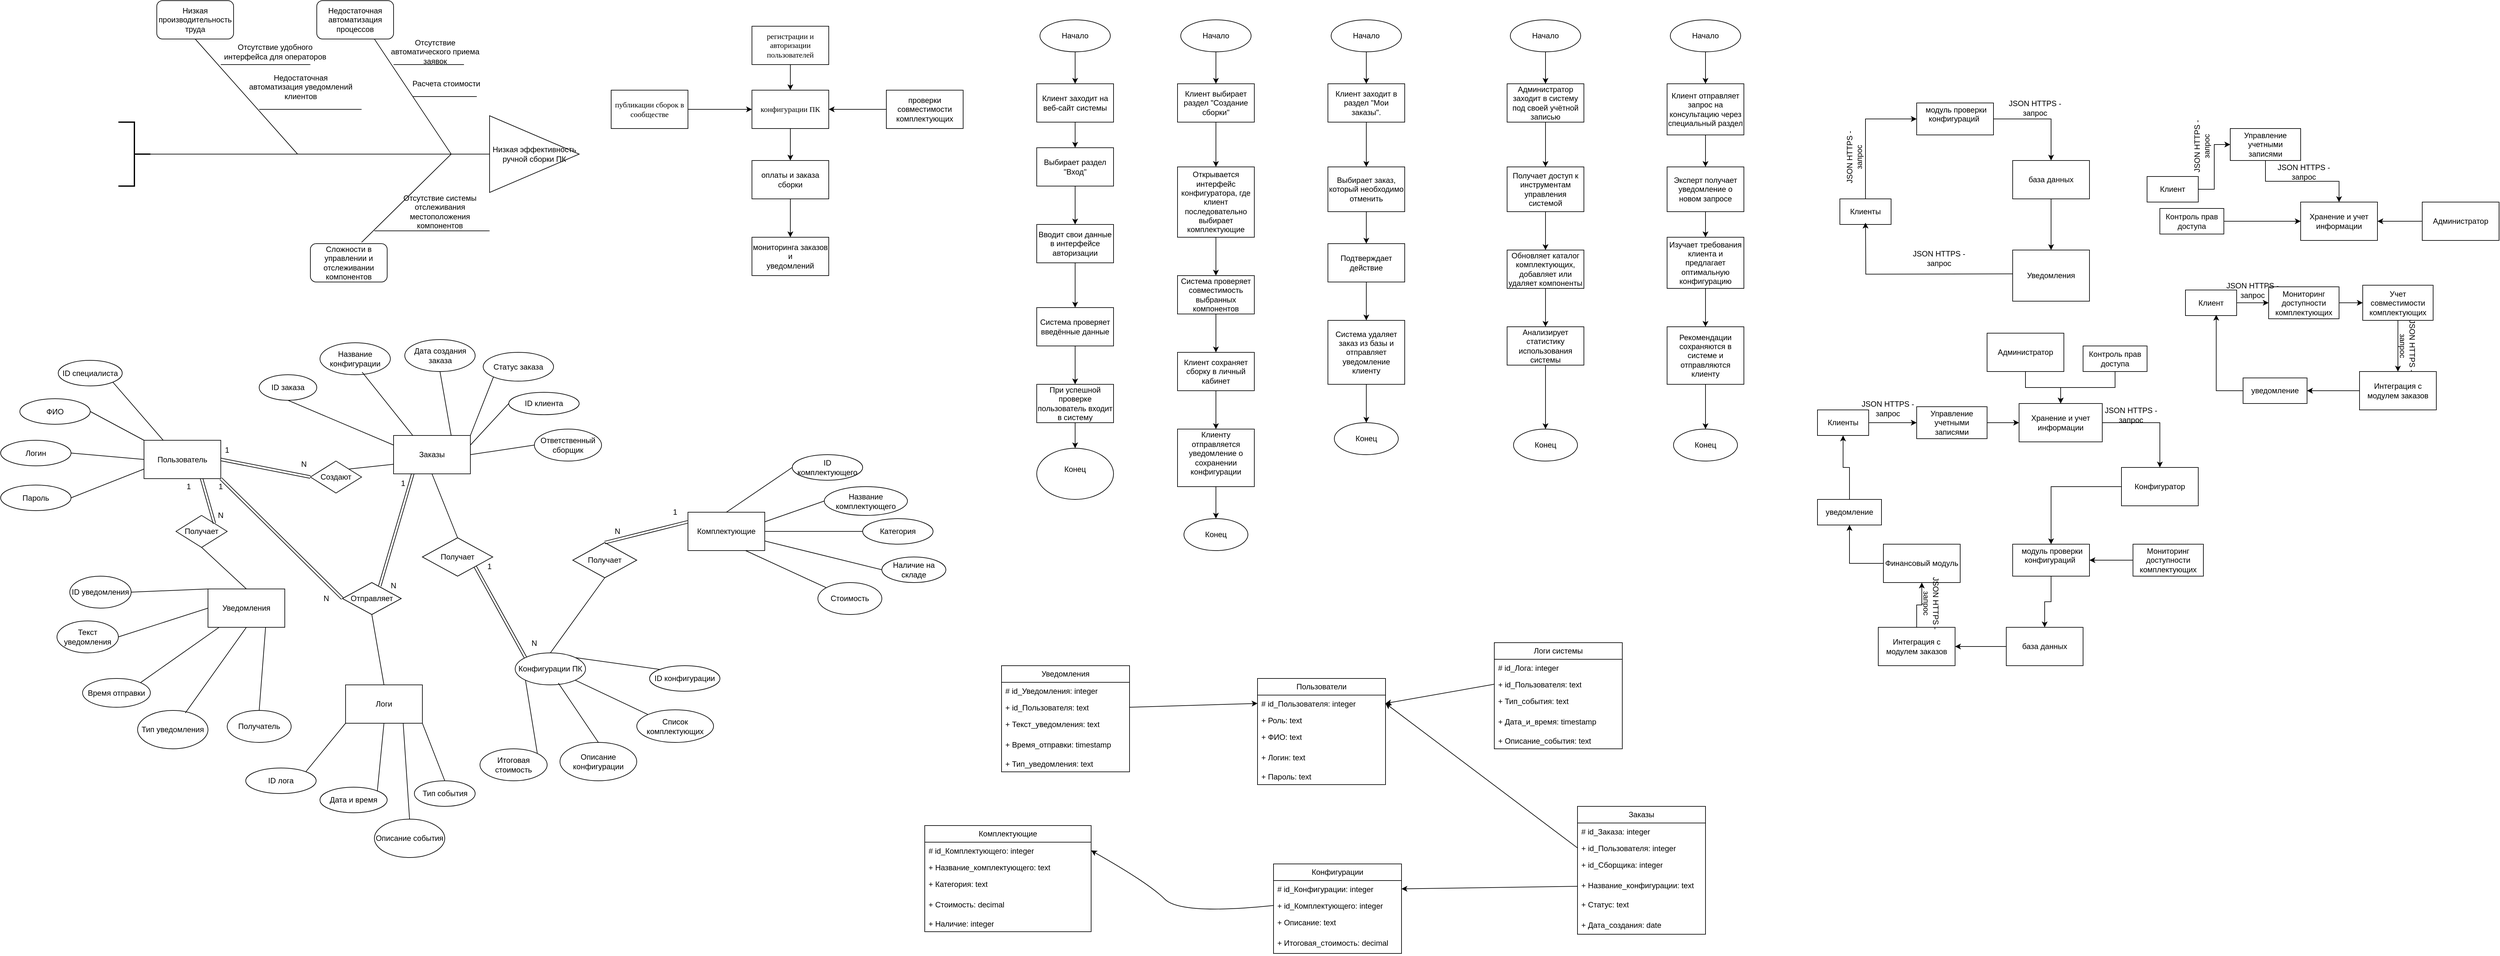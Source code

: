 <mxfile version="25.0.3">
  <diagram name="Страница — 1" id="McuOJjSAyJYT5yB8khGq">
    <mxGraphModel dx="2262" dy="1794" grid="1" gridSize="10" guides="1" tooltips="1" connect="1" arrows="1" fold="1" page="1" pageScale="1" pageWidth="827" pageHeight="1169" math="0" shadow="0">
      <root>
        <mxCell id="0" />
        <mxCell id="1" parent="0" />
        <mxCell id="5WPWnCgtbCziRA-0gVyP-1" value="" style="endArrow=none;html=1;rounded=0;" parent="1" source="5WPWnCgtbCziRA-0gVyP-2" edge="1">
          <mxGeometry width="50" height="50" relative="1" as="geometry">
            <mxPoint x="70" y="220" as="sourcePoint" />
            <mxPoint x="800" y="220" as="targetPoint" />
          </mxGeometry>
        </mxCell>
        <mxCell id="5WPWnCgtbCziRA-0gVyP-3" value="" style="strokeWidth=2;html=1;shape=mxgraph.flowchart.annotation_2;align=left;labelPosition=right;pointerEvents=1;rotation=-180;" parent="1" vertex="1">
          <mxGeometry x="160" y="170" width="50" height="100" as="geometry" />
        </mxCell>
        <mxCell id="5WPWnCgtbCziRA-0gVyP-4" value="" style="endArrow=none;html=1;rounded=0;exitX=0;exitY=0.5;exitDx=0;exitDy=0;exitPerimeter=0;" parent="1" source="5WPWnCgtbCziRA-0gVyP-3" target="5WPWnCgtbCziRA-0gVyP-2" edge="1">
          <mxGeometry width="50" height="50" relative="1" as="geometry">
            <mxPoint x="270" y="220" as="sourcePoint" />
            <mxPoint x="800" y="220" as="targetPoint" />
          </mxGeometry>
        </mxCell>
        <mxCell id="5WPWnCgtbCziRA-0gVyP-2" value="Низкая эффективность ручной сборки ПК" style="triangle;whiteSpace=wrap;html=1;" parent="1" vertex="1">
          <mxGeometry x="740" y="160" width="140" height="120" as="geometry" />
        </mxCell>
        <mxCell id="5WPWnCgtbCziRA-0gVyP-5" value="Недостаточная автоматизация процессов" style="rounded=1;whiteSpace=wrap;html=1;" parent="1" vertex="1">
          <mxGeometry x="470" y="-20" width="120" height="60" as="geometry" />
        </mxCell>
        <mxCell id="5WPWnCgtbCziRA-0gVyP-6" value="Сложности в управлении и отслеживании компонентов" style="rounded=1;whiteSpace=wrap;html=1;" parent="1" vertex="1">
          <mxGeometry x="460" y="360" width="120" height="60" as="geometry" />
        </mxCell>
        <mxCell id="5WPWnCgtbCziRA-0gVyP-7" value="Низкая производительность труда" style="rounded=1;whiteSpace=wrap;html=1;" parent="1" vertex="1">
          <mxGeometry x="220" y="-20" width="120" height="60" as="geometry" />
        </mxCell>
        <mxCell id="5WPWnCgtbCziRA-0gVyP-8" value="" style="endArrow=none;html=1;rounded=0;entryX=0.75;entryY=1;entryDx=0;entryDy=0;" parent="1" target="5WPWnCgtbCziRA-0gVyP-5" edge="1">
          <mxGeometry width="50" height="50" relative="1" as="geometry">
            <mxPoint x="680" y="220" as="sourcePoint" />
            <mxPoint x="660" y="170" as="targetPoint" />
          </mxGeometry>
        </mxCell>
        <mxCell id="5WPWnCgtbCziRA-0gVyP-9" value="" style="endArrow=none;html=1;rounded=0;" parent="1" edge="1">
          <mxGeometry width="50" height="50" relative="1" as="geometry">
            <mxPoint x="540" y="358" as="sourcePoint" />
            <mxPoint x="680" y="220" as="targetPoint" />
          </mxGeometry>
        </mxCell>
        <mxCell id="5WPWnCgtbCziRA-0gVyP-10" value="" style="endArrow=none;html=1;rounded=0;entryX=0.5;entryY=1;entryDx=0;entryDy=0;" parent="1" target="5WPWnCgtbCziRA-0gVyP-7" edge="1">
          <mxGeometry width="50" height="50" relative="1" as="geometry">
            <mxPoint x="440" y="220" as="sourcePoint" />
            <mxPoint x="550" y="210" as="targetPoint" />
          </mxGeometry>
        </mxCell>
        <mxCell id="5WPWnCgtbCziRA-0gVyP-11" value="" style="endArrow=none;html=1;rounded=0;" parent="1" edge="1">
          <mxGeometry width="50" height="50" relative="1" as="geometry">
            <mxPoint x="590" y="80" as="sourcePoint" />
            <mxPoint x="700" y="80" as="targetPoint" />
          </mxGeometry>
        </mxCell>
        <mxCell id="5WPWnCgtbCziRA-0gVyP-12" value="Отсутствие автоматического приема заявок" style="text;html=1;align=center;verticalAlign=middle;whiteSpace=wrap;rounded=0;" parent="1" vertex="1">
          <mxGeometry x="580" y="40" width="150" height="40" as="geometry" />
        </mxCell>
        <mxCell id="5WPWnCgtbCziRA-0gVyP-13" value="" style="endArrow=none;html=1;rounded=0;" parent="1" edge="1">
          <mxGeometry width="50" height="50" relative="1" as="geometry">
            <mxPoint x="620" y="130" as="sourcePoint" />
            <mxPoint x="720" y="130" as="targetPoint" />
          </mxGeometry>
        </mxCell>
        <mxCell id="5WPWnCgtbCziRA-0gVyP-15" value="Расчета стоимости" style="text;html=1;align=center;verticalAlign=middle;whiteSpace=wrap;rounded=0;" parent="1" vertex="1">
          <mxGeometry x="615" y="90" width="115" height="40" as="geometry" />
        </mxCell>
        <mxCell id="5WPWnCgtbCziRA-0gVyP-16" value="Отсутствие системы отслеживания местоположения компонентов" style="text;html=1;align=center;verticalAlign=middle;whiteSpace=wrap;rounded=0;" parent="1" vertex="1">
          <mxGeometry x="580" y="280" width="165" height="60" as="geometry" />
        </mxCell>
        <mxCell id="5WPWnCgtbCziRA-0gVyP-17" value="" style="endArrow=none;html=1;rounded=0;" parent="1" edge="1">
          <mxGeometry width="50" height="50" relative="1" as="geometry">
            <mxPoint x="560" y="340" as="sourcePoint" />
            <mxPoint x="740" y="340" as="targetPoint" />
          </mxGeometry>
        </mxCell>
        <mxCell id="5WPWnCgtbCziRA-0gVyP-19" value="" style="endArrow=none;html=1;rounded=0;" parent="1" edge="1">
          <mxGeometry width="50" height="50" relative="1" as="geometry">
            <mxPoint x="320" y="80" as="sourcePoint" />
            <mxPoint x="460" y="80" as="targetPoint" />
          </mxGeometry>
        </mxCell>
        <mxCell id="5WPWnCgtbCziRA-0gVyP-20" value="Отсутствие удобного интерфейса для операторов" style="text;html=1;align=center;verticalAlign=middle;whiteSpace=wrap;rounded=0;" parent="1" vertex="1">
          <mxGeometry x="320" y="40" width="170" height="40" as="geometry" />
        </mxCell>
        <mxCell id="5WPWnCgtbCziRA-0gVyP-21" value="Недостаточная автоматизация уведомлений клиентов" style="text;html=1;align=center;verticalAlign=middle;whiteSpace=wrap;rounded=0;" parent="1" vertex="1">
          <mxGeometry x="360" y="90" width="170" height="50" as="geometry" />
        </mxCell>
        <mxCell id="5WPWnCgtbCziRA-0gVyP-22" value="" style="endArrow=none;html=1;rounded=0;" parent="1" edge="1">
          <mxGeometry width="50" height="50" relative="1" as="geometry">
            <mxPoint x="540" y="150" as="sourcePoint" />
            <mxPoint x="380" y="150" as="targetPoint" />
          </mxGeometry>
        </mxCell>
        <mxCell id="NVrgANmJ-QGZ4vK8bSYW-7" value="" style="edgeStyle=orthogonalEdgeStyle;rounded=0;orthogonalLoop=1;jettySize=auto;html=1;" parent="1" source="NVrgANmJ-QGZ4vK8bSYW-1" target="NVrgANmJ-QGZ4vK8bSYW-2" edge="1">
          <mxGeometry relative="1" as="geometry" />
        </mxCell>
        <mxCell id="NVrgANmJ-QGZ4vK8bSYW-1" value="&lt;span style=&quot;font-family: &amp;quot;Times New Roman&amp;quot;, serif;&quot;&gt;&lt;font style=&quot;font-size: 12px;&quot;&gt;регистрации и авторизации&lt;br/&gt;пользователей&lt;/font&gt;&lt;/span&gt;" style="rounded=0;whiteSpace=wrap;html=1;" parent="1" vertex="1">
          <mxGeometry x="1150" y="20" width="120" height="60" as="geometry" />
        </mxCell>
        <mxCell id="NVrgANmJ-QGZ4vK8bSYW-11" value="" style="edgeStyle=orthogonalEdgeStyle;rounded=0;orthogonalLoop=1;jettySize=auto;html=1;" parent="1" source="NVrgANmJ-QGZ4vK8bSYW-2" target="NVrgANmJ-QGZ4vK8bSYW-5" edge="1">
          <mxGeometry relative="1" as="geometry" />
        </mxCell>
        <mxCell id="NVrgANmJ-QGZ4vK8bSYW-2" value="&lt;span style=&quot;font-family: &amp;quot;Times New Roman&amp;quot;, serif;&quot;&gt;&lt;font style=&quot;font-size: 12px;&quot;&gt;конфигурации ПК&lt;/font&gt;&lt;/span&gt;" style="rounded=0;whiteSpace=wrap;html=1;" parent="1" vertex="1">
          <mxGeometry x="1150" y="120" width="120" height="60" as="geometry" />
        </mxCell>
        <mxCell id="NVrgANmJ-QGZ4vK8bSYW-8" value="" style="edgeStyle=orthogonalEdgeStyle;rounded=0;orthogonalLoop=1;jettySize=auto;html=1;" parent="1" source="NVrgANmJ-QGZ4vK8bSYW-3" target="NVrgANmJ-QGZ4vK8bSYW-2" edge="1">
          <mxGeometry relative="1" as="geometry" />
        </mxCell>
        <mxCell id="NVrgANmJ-QGZ4vK8bSYW-3" value="&lt;font style=&quot;font-size: 12px;&quot;&gt;проверки совместимости комплектующих&lt;/font&gt;" style="rounded=0;whiteSpace=wrap;html=1;" parent="1" vertex="1">
          <mxGeometry x="1360" y="120" width="120" height="60" as="geometry" />
        </mxCell>
        <mxCell id="NVrgANmJ-QGZ4vK8bSYW-10" value="" style="edgeStyle=orthogonalEdgeStyle;rounded=0;orthogonalLoop=1;jettySize=auto;html=1;" parent="1" source="NVrgANmJ-QGZ4vK8bSYW-4" target="NVrgANmJ-QGZ4vK8bSYW-2" edge="1">
          <mxGeometry relative="1" as="geometry" />
        </mxCell>
        <mxCell id="NVrgANmJ-QGZ4vK8bSYW-4" value="&lt;span style=&quot;font-family: &amp;quot;Times New Roman&amp;quot;, serif;&quot;&gt;&lt;font style=&quot;font-size: 12px;&quot;&gt;публикации сборок в&lt;br/&gt;сообществе&lt;/font&gt;&lt;/span&gt;" style="rounded=0;whiteSpace=wrap;html=1;" parent="1" vertex="1">
          <mxGeometry x="930" y="120" width="120" height="60" as="geometry" />
        </mxCell>
        <mxCell id="NVrgANmJ-QGZ4vK8bSYW-12" value="" style="edgeStyle=orthogonalEdgeStyle;rounded=0;orthogonalLoop=1;jettySize=auto;html=1;" parent="1" source="NVrgANmJ-QGZ4vK8bSYW-5" target="NVrgANmJ-QGZ4vK8bSYW-6" edge="1">
          <mxGeometry relative="1" as="geometry" />
        </mxCell>
        <mxCell id="NVrgANmJ-QGZ4vK8bSYW-5" value="&lt;font style=&quot;font-size: 12px;&quot;&gt;оплаты и заказа сборки&lt;/font&gt;" style="rounded=0;whiteSpace=wrap;html=1;" parent="1" vertex="1">
          <mxGeometry x="1150" y="230" width="120" height="60" as="geometry" />
        </mxCell>
        <mxCell id="NVrgANmJ-QGZ4vK8bSYW-6" value="&lt;font style=&quot;font-size: 12px;&quot;&gt;мониторинга заказов и&lt;br&gt;уведомлений&lt;/font&gt;" style="rounded=0;whiteSpace=wrap;html=1;" parent="1" vertex="1">
          <mxGeometry x="1150" y="350" width="120" height="60" as="geometry" />
        </mxCell>
        <mxCell id="NVrgANmJ-QGZ4vK8bSYW-17" value="" style="edgeStyle=orthogonalEdgeStyle;rounded=0;orthogonalLoop=1;jettySize=auto;html=1;" parent="1" source="NVrgANmJ-QGZ4vK8bSYW-13" target="NVrgANmJ-QGZ4vK8bSYW-16" edge="1">
          <mxGeometry relative="1" as="geometry" />
        </mxCell>
        <mxCell id="NVrgANmJ-QGZ4vK8bSYW-13" value="Клиент заходит на веб-сайт системы" style="rounded=0;whiteSpace=wrap;html=1;" parent="1" vertex="1">
          <mxGeometry x="1595" y="110" width="120" height="60" as="geometry" />
        </mxCell>
        <mxCell id="NVrgANmJ-QGZ4vK8bSYW-15" value="" style="edgeStyle=orthogonalEdgeStyle;rounded=0;orthogonalLoop=1;jettySize=auto;html=1;" parent="1" source="NVrgANmJ-QGZ4vK8bSYW-14" target="NVrgANmJ-QGZ4vK8bSYW-13" edge="1">
          <mxGeometry relative="1" as="geometry" />
        </mxCell>
        <mxCell id="NVrgANmJ-QGZ4vK8bSYW-14" value="Начало" style="ellipse;whiteSpace=wrap;html=1;" parent="1" vertex="1">
          <mxGeometry x="1600" y="10" width="110" height="50" as="geometry" />
        </mxCell>
        <mxCell id="NVrgANmJ-QGZ4vK8bSYW-19" value="" style="edgeStyle=orthogonalEdgeStyle;rounded=0;orthogonalLoop=1;jettySize=auto;html=1;" parent="1" source="NVrgANmJ-QGZ4vK8bSYW-16" target="NVrgANmJ-QGZ4vK8bSYW-18" edge="1">
          <mxGeometry relative="1" as="geometry" />
        </mxCell>
        <mxCell id="NVrgANmJ-QGZ4vK8bSYW-16" value="Выбирает раздел &quot;Вход&quot;" style="whiteSpace=wrap;html=1;rounded=0;" parent="1" vertex="1">
          <mxGeometry x="1595" y="210" width="120" height="60" as="geometry" />
        </mxCell>
        <mxCell id="NVrgANmJ-QGZ4vK8bSYW-21" value="" style="edgeStyle=orthogonalEdgeStyle;rounded=0;orthogonalLoop=1;jettySize=auto;html=1;" parent="1" source="NVrgANmJ-QGZ4vK8bSYW-18" target="NVrgANmJ-QGZ4vK8bSYW-20" edge="1">
          <mxGeometry relative="1" as="geometry" />
        </mxCell>
        <mxCell id="NVrgANmJ-QGZ4vK8bSYW-18" value="Вводит свои данные в интерфейсе авторизации" style="rounded=0;whiteSpace=wrap;html=1;" parent="1" vertex="1">
          <mxGeometry x="1595" y="330" width="120" height="60" as="geometry" />
        </mxCell>
        <mxCell id="NVrgANmJ-QGZ4vK8bSYW-23" value="" style="edgeStyle=orthogonalEdgeStyle;rounded=0;orthogonalLoop=1;jettySize=auto;html=1;" parent="1" source="NVrgANmJ-QGZ4vK8bSYW-20" target="NVrgANmJ-QGZ4vK8bSYW-22" edge="1">
          <mxGeometry relative="1" as="geometry" />
        </mxCell>
        <mxCell id="NVrgANmJ-QGZ4vK8bSYW-20" value="Система проверяет введённые данные" style="rounded=0;whiteSpace=wrap;html=1;" parent="1" vertex="1">
          <mxGeometry x="1595" y="460" width="120" height="60" as="geometry" />
        </mxCell>
        <mxCell id="NVrgANmJ-QGZ4vK8bSYW-25" value="" style="edgeStyle=orthogonalEdgeStyle;rounded=0;orthogonalLoop=1;jettySize=auto;html=1;" parent="1" source="NVrgANmJ-QGZ4vK8bSYW-22" target="NVrgANmJ-QGZ4vK8bSYW-24" edge="1">
          <mxGeometry relative="1" as="geometry" />
        </mxCell>
        <mxCell id="NVrgANmJ-QGZ4vK8bSYW-22" value="При успешной проверке пользователь входит в систему" style="rounded=0;whiteSpace=wrap;html=1;" parent="1" vertex="1">
          <mxGeometry x="1595" y="580" width="120" height="60" as="geometry" />
        </mxCell>
        <mxCell id="NVrgANmJ-QGZ4vK8bSYW-24" value="Конец&lt;div&gt;&lt;br&gt;&lt;/div&gt;" style="ellipse;whiteSpace=wrap;html=1;" parent="1" vertex="1">
          <mxGeometry x="1595" y="680" width="120" height="80" as="geometry" />
        </mxCell>
        <mxCell id="NVrgANmJ-QGZ4vK8bSYW-28" value="" style="edgeStyle=orthogonalEdgeStyle;rounded=0;orthogonalLoop=1;jettySize=auto;html=1;" parent="1" source="NVrgANmJ-QGZ4vK8bSYW-26" target="NVrgANmJ-QGZ4vK8bSYW-27" edge="1">
          <mxGeometry relative="1" as="geometry" />
        </mxCell>
        <mxCell id="NVrgANmJ-QGZ4vK8bSYW-26" value="Начало" style="ellipse;whiteSpace=wrap;html=1;" parent="1" vertex="1">
          <mxGeometry x="1820" y="10" width="110" height="50" as="geometry" />
        </mxCell>
        <mxCell id="NVrgANmJ-QGZ4vK8bSYW-30" value="" style="edgeStyle=orthogonalEdgeStyle;rounded=0;orthogonalLoop=1;jettySize=auto;html=1;" parent="1" source="NVrgANmJ-QGZ4vK8bSYW-27" target="NVrgANmJ-QGZ4vK8bSYW-29" edge="1">
          <mxGeometry relative="1" as="geometry" />
        </mxCell>
        <mxCell id="NVrgANmJ-QGZ4vK8bSYW-27" value="Клиент выбирает раздел &quot;Создание сборки&quot;" style="whiteSpace=wrap;html=1;" parent="1" vertex="1">
          <mxGeometry x="1815" y="110" width="120" height="60" as="geometry" />
        </mxCell>
        <mxCell id="NVrgANmJ-QGZ4vK8bSYW-33" value="" style="edgeStyle=orthogonalEdgeStyle;rounded=0;orthogonalLoop=1;jettySize=auto;html=1;" parent="1" source="NVrgANmJ-QGZ4vK8bSYW-29" target="NVrgANmJ-QGZ4vK8bSYW-31" edge="1">
          <mxGeometry relative="1" as="geometry" />
        </mxCell>
        <mxCell id="NVrgANmJ-QGZ4vK8bSYW-29" value="Открывается интерфейс конфигуратора, где клиент последовательно выбирает комплектующие" style="rounded=0;whiteSpace=wrap;html=1;" parent="1" vertex="1">
          <mxGeometry x="1815" y="240" width="120" height="110" as="geometry" />
        </mxCell>
        <mxCell id="NVrgANmJ-QGZ4vK8bSYW-34" value="" style="edgeStyle=orthogonalEdgeStyle;rounded=0;orthogonalLoop=1;jettySize=auto;html=1;" parent="1" source="NVrgANmJ-QGZ4vK8bSYW-31" target="NVrgANmJ-QGZ4vK8bSYW-32" edge="1">
          <mxGeometry relative="1" as="geometry" />
        </mxCell>
        <mxCell id="NVrgANmJ-QGZ4vK8bSYW-31" value="Система проверяет совместимость выбранных компонентов" style="rounded=0;whiteSpace=wrap;html=1;" parent="1" vertex="1">
          <mxGeometry x="1815" y="410" width="120" height="60" as="geometry" />
        </mxCell>
        <mxCell id="NVrgANmJ-QGZ4vK8bSYW-36" value="" style="edgeStyle=orthogonalEdgeStyle;rounded=0;orthogonalLoop=1;jettySize=auto;html=1;" parent="1" source="NVrgANmJ-QGZ4vK8bSYW-32" target="NVrgANmJ-QGZ4vK8bSYW-35" edge="1">
          <mxGeometry relative="1" as="geometry" />
        </mxCell>
        <mxCell id="NVrgANmJ-QGZ4vK8bSYW-32" value="Клиент сохраняет сборку в личный кабинет" style="rounded=0;whiteSpace=wrap;html=1;" parent="1" vertex="1">
          <mxGeometry x="1815" y="530" width="120" height="60" as="geometry" />
        </mxCell>
        <mxCell id="NVrgANmJ-QGZ4vK8bSYW-38" value="" style="edgeStyle=orthogonalEdgeStyle;rounded=0;orthogonalLoop=1;jettySize=auto;html=1;" parent="1" source="NVrgANmJ-QGZ4vK8bSYW-35" target="NVrgANmJ-QGZ4vK8bSYW-37" edge="1">
          <mxGeometry relative="1" as="geometry" />
        </mxCell>
        <mxCell id="NVrgANmJ-QGZ4vK8bSYW-35" value="&#xa;Клиенту отправляется уведомление о сохранении конфигурации&#xa;&#xa;" style="rounded=0;whiteSpace=wrap;html=1;" parent="1" vertex="1">
          <mxGeometry x="1815" y="650" width="120" height="90" as="geometry" />
        </mxCell>
        <mxCell id="NVrgANmJ-QGZ4vK8bSYW-37" value="&lt;div&gt;Конец&lt;/div&gt;" style="ellipse;whiteSpace=wrap;html=1;" parent="1" vertex="1">
          <mxGeometry x="1825" y="790" width="100" height="50" as="geometry" />
        </mxCell>
        <mxCell id="NVrgANmJ-QGZ4vK8bSYW-39" value="" style="edgeStyle=orthogonalEdgeStyle;rounded=0;orthogonalLoop=1;jettySize=auto;html=1;" parent="1" source="NVrgANmJ-QGZ4vK8bSYW-40" target="NVrgANmJ-QGZ4vK8bSYW-42" edge="1">
          <mxGeometry relative="1" as="geometry" />
        </mxCell>
        <mxCell id="NVrgANmJ-QGZ4vK8bSYW-40" value="Начало" style="ellipse;whiteSpace=wrap;html=1;" parent="1" vertex="1">
          <mxGeometry x="2055" y="10" width="110" height="50" as="geometry" />
        </mxCell>
        <mxCell id="NVrgANmJ-QGZ4vK8bSYW-41" value="" style="edgeStyle=orthogonalEdgeStyle;rounded=0;orthogonalLoop=1;jettySize=auto;html=1;" parent="1" source="NVrgANmJ-QGZ4vK8bSYW-42" target="NVrgANmJ-QGZ4vK8bSYW-44" edge="1">
          <mxGeometry relative="1" as="geometry" />
        </mxCell>
        <mxCell id="NVrgANmJ-QGZ4vK8bSYW-42" value="Клиент заходит в раздел &quot;Мои заказы&quot;." style="whiteSpace=wrap;html=1;" parent="1" vertex="1">
          <mxGeometry x="2050" y="110" width="120" height="60" as="geometry" />
        </mxCell>
        <mxCell id="NVrgANmJ-QGZ4vK8bSYW-43" value="" style="edgeStyle=orthogonalEdgeStyle;rounded=0;orthogonalLoop=1;jettySize=auto;html=1;" parent="1" source="NVrgANmJ-QGZ4vK8bSYW-44" target="NVrgANmJ-QGZ4vK8bSYW-46" edge="1">
          <mxGeometry relative="1" as="geometry" />
        </mxCell>
        <mxCell id="NVrgANmJ-QGZ4vK8bSYW-44" value="Выбирает заказ, который необходимо отменить" style="rounded=0;whiteSpace=wrap;html=1;" parent="1" vertex="1">
          <mxGeometry x="2050" y="240" width="120" height="70" as="geometry" />
        </mxCell>
        <mxCell id="NVrgANmJ-QGZ4vK8bSYW-45" value="" style="edgeStyle=orthogonalEdgeStyle;rounded=0;orthogonalLoop=1;jettySize=auto;html=1;" parent="1" source="NVrgANmJ-QGZ4vK8bSYW-46" target="NVrgANmJ-QGZ4vK8bSYW-48" edge="1">
          <mxGeometry relative="1" as="geometry" />
        </mxCell>
        <mxCell id="NVrgANmJ-QGZ4vK8bSYW-46" value="Подтверждает действие" style="rounded=0;whiteSpace=wrap;html=1;" parent="1" vertex="1">
          <mxGeometry x="2050" y="360" width="120" height="60" as="geometry" />
        </mxCell>
        <mxCell id="NVrgANmJ-QGZ4vK8bSYW-47" value="" style="edgeStyle=orthogonalEdgeStyle;rounded=0;orthogonalLoop=1;jettySize=auto;html=1;entryX=0.5;entryY=0;entryDx=0;entryDy=0;" parent="1" source="NVrgANmJ-QGZ4vK8bSYW-48" target="NVrgANmJ-QGZ4vK8bSYW-51" edge="1">
          <mxGeometry relative="1" as="geometry">
            <mxPoint x="2110" y="700" as="targetPoint" />
          </mxGeometry>
        </mxCell>
        <mxCell id="NVrgANmJ-QGZ4vK8bSYW-48" value="Система удаляет заказ из базы и отправляет уведомление клиенту" style="rounded=0;whiteSpace=wrap;html=1;" parent="1" vertex="1">
          <mxGeometry x="2050" y="480" width="120" height="100" as="geometry" />
        </mxCell>
        <mxCell id="NVrgANmJ-QGZ4vK8bSYW-51" value="&lt;div&gt;Конец&lt;/div&gt;" style="ellipse;whiteSpace=wrap;html=1;" parent="1" vertex="1">
          <mxGeometry x="2060" y="640" width="100" height="50" as="geometry" />
        </mxCell>
        <mxCell id="NVrgANmJ-QGZ4vK8bSYW-53" value="" style="edgeStyle=orthogonalEdgeStyle;rounded=0;orthogonalLoop=1;jettySize=auto;html=1;" parent="1" source="NVrgANmJ-QGZ4vK8bSYW-54" target="NVrgANmJ-QGZ4vK8bSYW-56" edge="1">
          <mxGeometry relative="1" as="geometry" />
        </mxCell>
        <mxCell id="NVrgANmJ-QGZ4vK8bSYW-54" value="Начало" style="ellipse;whiteSpace=wrap;html=1;" parent="1" vertex="1">
          <mxGeometry x="2335" y="10" width="110" height="50" as="geometry" />
        </mxCell>
        <mxCell id="NVrgANmJ-QGZ4vK8bSYW-55" value="" style="edgeStyle=orthogonalEdgeStyle;rounded=0;orthogonalLoop=1;jettySize=auto;html=1;" parent="1" source="NVrgANmJ-QGZ4vK8bSYW-56" target="NVrgANmJ-QGZ4vK8bSYW-58" edge="1">
          <mxGeometry relative="1" as="geometry" />
        </mxCell>
        <mxCell id="NVrgANmJ-QGZ4vK8bSYW-56" value="Администратор заходит в систему под своей учётной записью" style="whiteSpace=wrap;html=1;" parent="1" vertex="1">
          <mxGeometry x="2330" y="110" width="120" height="60" as="geometry" />
        </mxCell>
        <mxCell id="NVrgANmJ-QGZ4vK8bSYW-57" value="" style="edgeStyle=orthogonalEdgeStyle;rounded=0;orthogonalLoop=1;jettySize=auto;html=1;" parent="1" source="NVrgANmJ-QGZ4vK8bSYW-58" target="NVrgANmJ-QGZ4vK8bSYW-60" edge="1">
          <mxGeometry relative="1" as="geometry" />
        </mxCell>
        <mxCell id="NVrgANmJ-QGZ4vK8bSYW-58" value="Получает доступ к инструментам управления системой" style="rounded=0;whiteSpace=wrap;html=1;" parent="1" vertex="1">
          <mxGeometry x="2330" y="240" width="120" height="70" as="geometry" />
        </mxCell>
        <mxCell id="NVrgANmJ-QGZ4vK8bSYW-59" value="" style="edgeStyle=orthogonalEdgeStyle;rounded=0;orthogonalLoop=1;jettySize=auto;html=1;" parent="1" source="NVrgANmJ-QGZ4vK8bSYW-60" target="NVrgANmJ-QGZ4vK8bSYW-62" edge="1">
          <mxGeometry relative="1" as="geometry" />
        </mxCell>
        <mxCell id="NVrgANmJ-QGZ4vK8bSYW-60" value="Обновляет каталог комплектующих, добавляет или удаляет компоненты" style="rounded=0;whiteSpace=wrap;html=1;" parent="1" vertex="1">
          <mxGeometry x="2330" y="370" width="120" height="60" as="geometry" />
        </mxCell>
        <mxCell id="NVrgANmJ-QGZ4vK8bSYW-61" value="" style="edgeStyle=orthogonalEdgeStyle;rounded=0;orthogonalLoop=1;jettySize=auto;html=1;" parent="1" source="NVrgANmJ-QGZ4vK8bSYW-62" edge="1">
          <mxGeometry relative="1" as="geometry">
            <mxPoint x="2390" y="650" as="targetPoint" />
          </mxGeometry>
        </mxCell>
        <mxCell id="NVrgANmJ-QGZ4vK8bSYW-62" value="Анализирует статистику использования системы" style="rounded=0;whiteSpace=wrap;html=1;" parent="1" vertex="1">
          <mxGeometry x="2330" y="490" width="120" height="60" as="geometry" />
        </mxCell>
        <mxCell id="NVrgANmJ-QGZ4vK8bSYW-65" value="&lt;div&gt;Конец&lt;/div&gt;" style="ellipse;whiteSpace=wrap;html=1;" parent="1" vertex="1">
          <mxGeometry x="2340" y="650" width="100" height="50" as="geometry" />
        </mxCell>
        <mxCell id="NVrgANmJ-QGZ4vK8bSYW-66" value="" style="edgeStyle=orthogonalEdgeStyle;rounded=0;orthogonalLoop=1;jettySize=auto;html=1;" parent="1" source="NVrgANmJ-QGZ4vK8bSYW-67" target="NVrgANmJ-QGZ4vK8bSYW-69" edge="1">
          <mxGeometry relative="1" as="geometry" />
        </mxCell>
        <mxCell id="NVrgANmJ-QGZ4vK8bSYW-67" value="Начало" style="ellipse;whiteSpace=wrap;html=1;" parent="1" vertex="1">
          <mxGeometry x="2585" y="10" width="110" height="50" as="geometry" />
        </mxCell>
        <mxCell id="NVrgANmJ-QGZ4vK8bSYW-68" value="" style="edgeStyle=orthogonalEdgeStyle;rounded=0;orthogonalLoop=1;jettySize=auto;html=1;" parent="1" source="NVrgANmJ-QGZ4vK8bSYW-69" target="NVrgANmJ-QGZ4vK8bSYW-71" edge="1">
          <mxGeometry relative="1" as="geometry" />
        </mxCell>
        <mxCell id="NVrgANmJ-QGZ4vK8bSYW-69" value="Клиент отправляет запрос на консультацию через специальный раздел" style="whiteSpace=wrap;html=1;" parent="1" vertex="1">
          <mxGeometry x="2580" y="110" width="120" height="80" as="geometry" />
        </mxCell>
        <mxCell id="NVrgANmJ-QGZ4vK8bSYW-70" value="" style="edgeStyle=orthogonalEdgeStyle;rounded=0;orthogonalLoop=1;jettySize=auto;html=1;" parent="1" source="NVrgANmJ-QGZ4vK8bSYW-71" target="NVrgANmJ-QGZ4vK8bSYW-73" edge="1">
          <mxGeometry relative="1" as="geometry" />
        </mxCell>
        <mxCell id="NVrgANmJ-QGZ4vK8bSYW-71" value="Эксперт получает уведомление о новом запросе" style="rounded=0;whiteSpace=wrap;html=1;" parent="1" vertex="1">
          <mxGeometry x="2580" y="240" width="120" height="70" as="geometry" />
        </mxCell>
        <mxCell id="NVrgANmJ-QGZ4vK8bSYW-72" value="" style="edgeStyle=orthogonalEdgeStyle;rounded=0;orthogonalLoop=1;jettySize=auto;html=1;" parent="1" source="NVrgANmJ-QGZ4vK8bSYW-73" target="NVrgANmJ-QGZ4vK8bSYW-75" edge="1">
          <mxGeometry relative="1" as="geometry" />
        </mxCell>
        <mxCell id="NVrgANmJ-QGZ4vK8bSYW-73" value="Изучает требования клиента и предлагает оптимальную конфигурацию" style="rounded=0;whiteSpace=wrap;html=1;" parent="1" vertex="1">
          <mxGeometry x="2580" y="350" width="120" height="80" as="geometry" />
        </mxCell>
        <mxCell id="NVrgANmJ-QGZ4vK8bSYW-74" value="" style="edgeStyle=orthogonalEdgeStyle;rounded=0;orthogonalLoop=1;jettySize=auto;html=1;" parent="1" source="NVrgANmJ-QGZ4vK8bSYW-75" edge="1">
          <mxGeometry relative="1" as="geometry">
            <mxPoint x="2640" y="650" as="targetPoint" />
          </mxGeometry>
        </mxCell>
        <mxCell id="NVrgANmJ-QGZ4vK8bSYW-75" value="Рекомендации сохраняются в системе и отправляются клиенту" style="rounded=0;whiteSpace=wrap;html=1;" parent="1" vertex="1">
          <mxGeometry x="2580" y="490" width="120" height="90" as="geometry" />
        </mxCell>
        <mxCell id="NVrgANmJ-QGZ4vK8bSYW-76" value="&lt;div&gt;Конец&lt;/div&gt;" style="ellipse;whiteSpace=wrap;html=1;" parent="1" vertex="1">
          <mxGeometry x="2590" y="650" width="100" height="50" as="geometry" />
        </mxCell>
        <mxCell id="NVrgANmJ-QGZ4vK8bSYW-81" style="edgeStyle=orthogonalEdgeStyle;rounded=0;orthogonalLoop=1;jettySize=auto;html=1;exitX=0.5;exitY=0;exitDx=0;exitDy=0;entryX=0;entryY=0.5;entryDx=0;entryDy=0;" parent="1" source="NVrgANmJ-QGZ4vK8bSYW-77" target="NVrgANmJ-QGZ4vK8bSYW-78" edge="1">
          <mxGeometry relative="1" as="geometry" />
        </mxCell>
        <mxCell id="NVrgANmJ-QGZ4vK8bSYW-77" value="Клиенты" style="rounded=0;whiteSpace=wrap;html=1;" parent="1" vertex="1">
          <mxGeometry x="2850" y="290" width="80" height="40" as="geometry" />
        </mxCell>
        <mxCell id="NVrgANmJ-QGZ4vK8bSYW-82" style="edgeStyle=orthogonalEdgeStyle;rounded=0;orthogonalLoop=1;jettySize=auto;html=1;entryX=0.5;entryY=0;entryDx=0;entryDy=0;" parent="1" source="NVrgANmJ-QGZ4vK8bSYW-78" target="NVrgANmJ-QGZ4vK8bSYW-79" edge="1">
          <mxGeometry relative="1" as="geometry" />
        </mxCell>
        <mxCell id="NVrgANmJ-QGZ4vK8bSYW-78" value="&amp;nbsp;модуль проверки конфигураций&amp;nbsp;&lt;div&gt;&lt;br/&gt;&lt;/div&gt;" style="rounded=0;whiteSpace=wrap;html=1;" parent="1" vertex="1">
          <mxGeometry x="2970" y="140" width="120" height="50" as="geometry" />
        </mxCell>
        <mxCell id="NVrgANmJ-QGZ4vK8bSYW-83" value="" style="edgeStyle=orthogonalEdgeStyle;rounded=0;orthogonalLoop=1;jettySize=auto;html=1;" parent="1" source="NVrgANmJ-QGZ4vK8bSYW-79" target="NVrgANmJ-QGZ4vK8bSYW-80" edge="1">
          <mxGeometry relative="1" as="geometry" />
        </mxCell>
        <mxCell id="NVrgANmJ-QGZ4vK8bSYW-79" value="база данных" style="rounded=0;whiteSpace=wrap;html=1;" parent="1" vertex="1">
          <mxGeometry x="3120" y="230" width="120" height="60" as="geometry" />
        </mxCell>
        <mxCell id="3z8bGV-1FglFZM-fO1qi-1" style="edgeStyle=orthogonalEdgeStyle;rounded=0;orthogonalLoop=1;jettySize=auto;html=1;exitX=0;exitY=0.5;exitDx=0;exitDy=0;" parent="1" edge="1">
          <mxGeometry relative="1" as="geometry">
            <mxPoint x="3120" y="407.25" as="sourcePoint" />
            <mxPoint x="2890" y="327.25" as="targetPoint" />
          </mxGeometry>
        </mxCell>
        <mxCell id="NVrgANmJ-QGZ4vK8bSYW-80" value="&lt;br&gt;Уведомления&lt;div&gt;&lt;br/&gt;&lt;/div&gt;" style="rounded=0;whiteSpace=wrap;html=1;" parent="1" vertex="1">
          <mxGeometry x="3120" y="370" width="120" height="80" as="geometry" />
        </mxCell>
        <mxCell id="3z8bGV-1FglFZM-fO1qi-5" style="edgeStyle=orthogonalEdgeStyle;rounded=0;orthogonalLoop=1;jettySize=auto;html=1;entryX=0;entryY=0.5;entryDx=0;entryDy=0;" parent="1" source="3z8bGV-1FglFZM-fO1qi-2" target="3z8bGV-1FglFZM-fO1qi-3" edge="1">
          <mxGeometry relative="1" as="geometry" />
        </mxCell>
        <mxCell id="3z8bGV-1FglFZM-fO1qi-2" value="Клиент" style="rounded=0;whiteSpace=wrap;html=1;" parent="1" vertex="1">
          <mxGeometry x="3330" y="255" width="80" height="40" as="geometry" />
        </mxCell>
        <mxCell id="3z8bGV-1FglFZM-fO1qi-6" style="edgeStyle=orthogonalEdgeStyle;rounded=0;orthogonalLoop=1;jettySize=auto;html=1;entryX=0.5;entryY=0;entryDx=0;entryDy=0;" parent="1" source="3z8bGV-1FglFZM-fO1qi-3" target="3z8bGV-1FglFZM-fO1qi-4" edge="1">
          <mxGeometry relative="1" as="geometry" />
        </mxCell>
        <mxCell id="3z8bGV-1FglFZM-fO1qi-3" value="Управление учетными записями" style="rounded=0;whiteSpace=wrap;html=1;" parent="1" vertex="1">
          <mxGeometry x="3460" y="180" width="110" height="50" as="geometry" />
        </mxCell>
        <mxCell id="3z8bGV-1FglFZM-fO1qi-4" value="Хранение и учет информации" style="rounded=0;whiteSpace=wrap;html=1;" parent="1" vertex="1">
          <mxGeometry x="3570" y="295" width="120" height="60" as="geometry" />
        </mxCell>
        <mxCell id="3z8bGV-1FglFZM-fO1qi-8" style="edgeStyle=orthogonalEdgeStyle;rounded=0;orthogonalLoop=1;jettySize=auto;html=1;entryX=0;entryY=0.5;entryDx=0;entryDy=0;" parent="1" source="3z8bGV-1FglFZM-fO1qi-7" target="3z8bGV-1FglFZM-fO1qi-4" edge="1">
          <mxGeometry relative="1" as="geometry" />
        </mxCell>
        <mxCell id="3z8bGV-1FglFZM-fO1qi-7" value="Контроль прав доступа" style="rounded=0;whiteSpace=wrap;html=1;" parent="1" vertex="1">
          <mxGeometry x="3350" y="305" width="100" height="40" as="geometry" />
        </mxCell>
        <mxCell id="3z8bGV-1FglFZM-fO1qi-12" value="" style="edgeStyle=orthogonalEdgeStyle;rounded=0;orthogonalLoop=1;jettySize=auto;html=1;" parent="1" source="3z8bGV-1FglFZM-fO1qi-9" target="3z8bGV-1FglFZM-fO1qi-10" edge="1">
          <mxGeometry relative="1" as="geometry" />
        </mxCell>
        <mxCell id="3z8bGV-1FglFZM-fO1qi-9" value="Мониторинг доступности комплектующих" style="rounded=0;whiteSpace=wrap;html=1;" parent="1" vertex="1">
          <mxGeometry x="3520" y="427.5" width="110" height="50" as="geometry" />
        </mxCell>
        <mxCell id="3z8bGV-1FglFZM-fO1qi-13" style="edgeStyle=orthogonalEdgeStyle;rounded=0;orthogonalLoop=1;jettySize=auto;html=1;entryX=0.5;entryY=0;entryDx=0;entryDy=0;" parent="1" source="3z8bGV-1FglFZM-fO1qi-10" target="3z8bGV-1FglFZM-fO1qi-11" edge="1">
          <mxGeometry relative="1" as="geometry" />
        </mxCell>
        <mxCell id="3z8bGV-1FglFZM-fO1qi-10" value="Учет совместимости комплектующих" style="rounded=0;whiteSpace=wrap;html=1;" parent="1" vertex="1">
          <mxGeometry x="3667" y="425" width="110" height="55" as="geometry" />
        </mxCell>
        <mxCell id="3z8bGV-1FglFZM-fO1qi-25" style="edgeStyle=orthogonalEdgeStyle;rounded=0;orthogonalLoop=1;jettySize=auto;html=1;entryX=1;entryY=0.5;entryDx=0;entryDy=0;" parent="1" source="3z8bGV-1FglFZM-fO1qi-11" target="3z8bGV-1FglFZM-fO1qi-24" edge="1">
          <mxGeometry relative="1" as="geometry" />
        </mxCell>
        <mxCell id="3z8bGV-1FglFZM-fO1qi-11" value="Интеграция с модулем заказов" style="rounded=0;whiteSpace=wrap;html=1;" parent="1" vertex="1">
          <mxGeometry x="3662" y="560" width="120" height="60" as="geometry" />
        </mxCell>
        <mxCell id="3z8bGV-1FglFZM-fO1qi-20" value="" style="edgeStyle=orthogonalEdgeStyle;rounded=0;orthogonalLoop=1;jettySize=auto;html=1;" parent="1" source="3z8bGV-1FglFZM-fO1qi-19" target="3z8bGV-1FglFZM-fO1qi-4" edge="1">
          <mxGeometry relative="1" as="geometry" />
        </mxCell>
        <mxCell id="3z8bGV-1FglFZM-fO1qi-19" value="Администратор" style="rounded=0;whiteSpace=wrap;html=1;" parent="1" vertex="1">
          <mxGeometry x="3760" y="295" width="120" height="60" as="geometry" />
        </mxCell>
        <mxCell id="3z8bGV-1FglFZM-fO1qi-23" value="" style="edgeStyle=orthogonalEdgeStyle;rounded=0;orthogonalLoop=1;jettySize=auto;html=1;" parent="1" source="3z8bGV-1FglFZM-fO1qi-22" target="3z8bGV-1FglFZM-fO1qi-9" edge="1">
          <mxGeometry relative="1" as="geometry" />
        </mxCell>
        <mxCell id="3z8bGV-1FglFZM-fO1qi-22" value="Клиент" style="rounded=0;whiteSpace=wrap;html=1;" parent="1" vertex="1">
          <mxGeometry x="3390" y="432.5" width="80" height="40" as="geometry" />
        </mxCell>
        <mxCell id="3z8bGV-1FglFZM-fO1qi-24" value="уведомление" style="rounded=0;whiteSpace=wrap;html=1;" parent="1" vertex="1">
          <mxGeometry x="3480" y="570" width="100" height="40" as="geometry" />
        </mxCell>
        <mxCell id="3z8bGV-1FglFZM-fO1qi-26" style="edgeStyle=orthogonalEdgeStyle;rounded=0;orthogonalLoop=1;jettySize=auto;html=1;entryX=0.601;entryY=0.969;entryDx=0;entryDy=0;entryPerimeter=0;" parent="1" source="3z8bGV-1FglFZM-fO1qi-24" target="3z8bGV-1FglFZM-fO1qi-22" edge="1">
          <mxGeometry relative="1" as="geometry" />
        </mxCell>
        <mxCell id="3z8bGV-1FglFZM-fO1qi-27" value="JSON HTTPS - запрос" style="text;html=1;align=center;verticalAlign=middle;whiteSpace=wrap;rounded=0;rotation=-90;" parent="1" vertex="1">
          <mxGeometry x="2827.5" y="202.5" width="90" height="45" as="geometry" />
        </mxCell>
        <mxCell id="3z8bGV-1FglFZM-fO1qi-28" value="JSON HTTPS - запрос" style="text;html=1;align=center;verticalAlign=middle;whiteSpace=wrap;rounded=0;rotation=0;" parent="1" vertex="1">
          <mxGeometry x="2960" y="360" width="90" height="45" as="geometry" />
        </mxCell>
        <mxCell id="3z8bGV-1FglFZM-fO1qi-29" value="JSON HTTPS - запрос" style="text;html=1;align=center;verticalAlign=middle;whiteSpace=wrap;rounded=0;rotation=0;" parent="1" vertex="1">
          <mxGeometry x="3110" y="125" width="90" height="45" as="geometry" />
        </mxCell>
        <mxCell id="3z8bGV-1FglFZM-fO1qi-32" value="JSON HTTPS - запрос" style="text;html=1;align=center;verticalAlign=middle;whiteSpace=wrap;rounded=0;rotation=-90;" parent="1" vertex="1">
          <mxGeometry x="3370" y="185" width="90" height="45" as="geometry" />
        </mxCell>
        <mxCell id="3z8bGV-1FglFZM-fO1qi-33" value="JSON HTTPS - запрос" style="text;html=1;align=center;verticalAlign=middle;whiteSpace=wrap;rounded=0;rotation=0;" parent="1" vertex="1">
          <mxGeometry x="3530" y="225" width="90" height="45" as="geometry" />
        </mxCell>
        <mxCell id="3z8bGV-1FglFZM-fO1qi-34" value="JSON HTTPS - запрос" style="text;html=1;align=center;verticalAlign=middle;whiteSpace=wrap;rounded=0;rotation=0;" parent="1" vertex="1">
          <mxGeometry x="3450" y="410" width="90" height="45" as="geometry" />
        </mxCell>
        <mxCell id="3z8bGV-1FglFZM-fO1qi-35" value="JSON HTTPS - запрос" style="text;html=1;align=center;verticalAlign=middle;whiteSpace=wrap;rounded=0;rotation=90;" parent="1" vertex="1">
          <mxGeometry x="3692" y="497.5" width="90" height="45" as="geometry" />
        </mxCell>
        <mxCell id="3z8bGV-1FglFZM-fO1qi-43" value="" style="edgeStyle=orthogonalEdgeStyle;rounded=0;orthogonalLoop=1;jettySize=auto;html=1;" parent="1" source="3z8bGV-1FglFZM-fO1qi-36" target="3z8bGV-1FglFZM-fO1qi-37" edge="1">
          <mxGeometry relative="1" as="geometry" />
        </mxCell>
        <mxCell id="3z8bGV-1FglFZM-fO1qi-36" value="Клиенты" style="rounded=0;whiteSpace=wrap;html=1;" parent="1" vertex="1">
          <mxGeometry x="2815" y="620" width="80" height="40" as="geometry" />
        </mxCell>
        <mxCell id="3z8bGV-1FglFZM-fO1qi-44" value="" style="edgeStyle=orthogonalEdgeStyle;rounded=0;orthogonalLoop=1;jettySize=auto;html=1;" parent="1" source="3z8bGV-1FglFZM-fO1qi-37" target="3z8bGV-1FglFZM-fO1qi-38" edge="1">
          <mxGeometry relative="1" as="geometry" />
        </mxCell>
        <mxCell id="3z8bGV-1FglFZM-fO1qi-37" value="Управление учетными записями" style="rounded=0;whiteSpace=wrap;html=1;" parent="1" vertex="1">
          <mxGeometry x="2970" y="615" width="110" height="50" as="geometry" />
        </mxCell>
        <mxCell id="3z8bGV-1FglFZM-fO1qi-48" style="edgeStyle=orthogonalEdgeStyle;rounded=0;orthogonalLoop=1;jettySize=auto;html=1;" parent="1" source="3z8bGV-1FglFZM-fO1qi-38" target="3z8bGV-1FglFZM-fO1qi-47" edge="1">
          <mxGeometry relative="1" as="geometry" />
        </mxCell>
        <mxCell id="3z8bGV-1FglFZM-fO1qi-38" value="Хранение и учет информации" style="rounded=0;whiteSpace=wrap;html=1;" parent="1" vertex="1">
          <mxGeometry x="3130" y="610" width="130" height="60" as="geometry" />
        </mxCell>
        <mxCell id="3z8bGV-1FglFZM-fO1qi-46" value="" style="edgeStyle=orthogonalEdgeStyle;rounded=0;orthogonalLoop=1;jettySize=auto;html=1;" parent="1" source="3z8bGV-1FglFZM-fO1qi-39" target="3z8bGV-1FglFZM-fO1qi-38" edge="1">
          <mxGeometry relative="1" as="geometry" />
        </mxCell>
        <mxCell id="3z8bGV-1FglFZM-fO1qi-39" value="Контроль прав доступа" style="rounded=0;whiteSpace=wrap;html=1;" parent="1" vertex="1">
          <mxGeometry x="3230" y="520" width="100" height="40" as="geometry" />
        </mxCell>
        <mxCell id="3z8bGV-1FglFZM-fO1qi-45" value="" style="edgeStyle=orthogonalEdgeStyle;rounded=0;orthogonalLoop=1;jettySize=auto;html=1;" parent="1" source="3z8bGV-1FglFZM-fO1qi-42" target="3z8bGV-1FglFZM-fO1qi-38" edge="1">
          <mxGeometry relative="1" as="geometry" />
        </mxCell>
        <mxCell id="3z8bGV-1FglFZM-fO1qi-42" value="Администратор" style="rounded=0;whiteSpace=wrap;html=1;" parent="1" vertex="1">
          <mxGeometry x="3080" y="500" width="120" height="60" as="geometry" />
        </mxCell>
        <mxCell id="3z8bGV-1FglFZM-fO1qi-51" style="edgeStyle=orthogonalEdgeStyle;rounded=0;orthogonalLoop=1;jettySize=auto;html=1;" parent="1" source="3z8bGV-1FglFZM-fO1qi-47" target="3z8bGV-1FglFZM-fO1qi-49" edge="1">
          <mxGeometry relative="1" as="geometry" />
        </mxCell>
        <mxCell id="3z8bGV-1FglFZM-fO1qi-47" value="Конфигуратор" style="rounded=0;whiteSpace=wrap;html=1;" parent="1" vertex="1">
          <mxGeometry x="3290" y="710" width="120" height="60" as="geometry" />
        </mxCell>
        <mxCell id="3z8bGV-1FglFZM-fO1qi-52" value="" style="edgeStyle=orthogonalEdgeStyle;rounded=0;orthogonalLoop=1;jettySize=auto;html=1;" parent="1" source="3z8bGV-1FglFZM-fO1qi-49" target="3z8bGV-1FglFZM-fO1qi-50" edge="1">
          <mxGeometry relative="1" as="geometry" />
        </mxCell>
        <mxCell id="3z8bGV-1FglFZM-fO1qi-49" value="&amp;nbsp;модуль проверки конфигураций&amp;nbsp;&lt;div&gt;&lt;br/&gt;&lt;/div&gt;" style="rounded=0;whiteSpace=wrap;html=1;" parent="1" vertex="1">
          <mxGeometry x="3120" y="830" width="120" height="50" as="geometry" />
        </mxCell>
        <mxCell id="3z8bGV-1FglFZM-fO1qi-57" value="" style="edgeStyle=orthogonalEdgeStyle;rounded=0;orthogonalLoop=1;jettySize=auto;html=1;" parent="1" source="3z8bGV-1FglFZM-fO1qi-50" target="3z8bGV-1FglFZM-fO1qi-56" edge="1">
          <mxGeometry relative="1" as="geometry" />
        </mxCell>
        <mxCell id="3z8bGV-1FglFZM-fO1qi-50" value="база данных" style="rounded=0;whiteSpace=wrap;html=1;" parent="1" vertex="1">
          <mxGeometry x="3110" y="960" width="120" height="60" as="geometry" />
        </mxCell>
        <mxCell id="3z8bGV-1FglFZM-fO1qi-55" value="" style="edgeStyle=orthogonalEdgeStyle;rounded=0;orthogonalLoop=1;jettySize=auto;html=1;" parent="1" source="3z8bGV-1FglFZM-fO1qi-54" target="3z8bGV-1FglFZM-fO1qi-49" edge="1">
          <mxGeometry relative="1" as="geometry" />
        </mxCell>
        <mxCell id="3z8bGV-1FglFZM-fO1qi-54" value="Мониторинг доступности комплектующих" style="rounded=0;whiteSpace=wrap;html=1;" parent="1" vertex="1">
          <mxGeometry x="3308" y="830" width="110" height="50" as="geometry" />
        </mxCell>
        <mxCell id="3z8bGV-1FglFZM-fO1qi-60" value="" style="edgeStyle=orthogonalEdgeStyle;rounded=0;orthogonalLoop=1;jettySize=auto;html=1;" parent="1" source="3z8bGV-1FglFZM-fO1qi-56" target="3z8bGV-1FglFZM-fO1qi-59" edge="1">
          <mxGeometry relative="1" as="geometry" />
        </mxCell>
        <mxCell id="3z8bGV-1FglFZM-fO1qi-56" value="Интеграция с модулем заказов" style="rounded=0;whiteSpace=wrap;html=1;" parent="1" vertex="1">
          <mxGeometry x="2910" y="960" width="120" height="60" as="geometry" />
        </mxCell>
        <mxCell id="3z8bGV-1FglFZM-fO1qi-62" value="" style="edgeStyle=orthogonalEdgeStyle;rounded=0;orthogonalLoop=1;jettySize=auto;html=1;" parent="1" source="3z8bGV-1FglFZM-fO1qi-58" target="3z8bGV-1FglFZM-fO1qi-36" edge="1">
          <mxGeometry relative="1" as="geometry" />
        </mxCell>
        <mxCell id="3z8bGV-1FglFZM-fO1qi-58" value="уведомление" style="rounded=0;whiteSpace=wrap;html=1;" parent="1" vertex="1">
          <mxGeometry x="2815" y="760" width="100" height="40" as="geometry" />
        </mxCell>
        <mxCell id="3z8bGV-1FglFZM-fO1qi-61" style="edgeStyle=orthogonalEdgeStyle;rounded=0;orthogonalLoop=1;jettySize=auto;html=1;" parent="1" source="3z8bGV-1FglFZM-fO1qi-59" target="3z8bGV-1FglFZM-fO1qi-58" edge="1">
          <mxGeometry relative="1" as="geometry" />
        </mxCell>
        <mxCell id="3z8bGV-1FglFZM-fO1qi-59" value="Финансовый модуль" style="rounded=0;whiteSpace=wrap;html=1;" parent="1" vertex="1">
          <mxGeometry x="2918" y="830" width="120" height="60" as="geometry" />
        </mxCell>
        <mxCell id="3z8bGV-1FglFZM-fO1qi-63" value="JSON HTTPS - запрос" style="text;html=1;align=center;verticalAlign=middle;whiteSpace=wrap;rounded=0;rotation=0;" parent="1" vertex="1">
          <mxGeometry x="2880" y="595" width="90" height="45" as="geometry" />
        </mxCell>
        <mxCell id="3z8bGV-1FglFZM-fO1qi-64" value="JSON HTTPS - запрос" style="text;html=1;align=center;verticalAlign=middle;whiteSpace=wrap;rounded=0;rotation=0;" parent="1" vertex="1">
          <mxGeometry x="3260" y="605" width="90" height="45" as="geometry" />
        </mxCell>
        <mxCell id="3z8bGV-1FglFZM-fO1qi-65" value="JSON HTTPS - запрос" style="text;html=1;align=center;verticalAlign=middle;whiteSpace=wrap;rounded=0;rotation=90;" parent="1" vertex="1">
          <mxGeometry x="2948" y="900" width="90" height="45" as="geometry" />
        </mxCell>
        <mxCell id="4JVXs5GAPuKkzGbmZ95y-1" value="Пользователь" style="rounded=0;whiteSpace=wrap;html=1;" vertex="1" parent="1">
          <mxGeometry x="200" y="667.5" width="120" height="60" as="geometry" />
        </mxCell>
        <mxCell id="4JVXs5GAPuKkzGbmZ95y-2" value="ID специалиста" style="ellipse;whiteSpace=wrap;html=1;" vertex="1" parent="1">
          <mxGeometry x="66" y="542.5" width="100" height="40" as="geometry" />
        </mxCell>
        <mxCell id="4JVXs5GAPuKkzGbmZ95y-3" value="ФИО" style="ellipse;whiteSpace=wrap;html=1;" vertex="1" parent="1">
          <mxGeometry x="6" y="602.5" width="110" height="40" as="geometry" />
        </mxCell>
        <mxCell id="4JVXs5GAPuKkzGbmZ95y-4" value="Логин" style="ellipse;whiteSpace=wrap;html=1;" vertex="1" parent="1">
          <mxGeometry x="-24" y="667.5" width="110" height="40" as="geometry" />
        </mxCell>
        <mxCell id="4JVXs5GAPuKkzGbmZ95y-5" value="Пароль" style="ellipse;whiteSpace=wrap;html=1;" vertex="1" parent="1">
          <mxGeometry x="-24" y="737.5" width="110" height="40" as="geometry" />
        </mxCell>
        <mxCell id="4JVXs5GAPuKkzGbmZ95y-8" value="" style="endArrow=none;html=1;rounded=0;entryX=1;entryY=1;entryDx=0;entryDy=0;exitX=0.25;exitY=0;exitDx=0;exitDy=0;" edge="1" parent="1" source="4JVXs5GAPuKkzGbmZ95y-1" target="4JVXs5GAPuKkzGbmZ95y-2">
          <mxGeometry width="50" height="50" relative="1" as="geometry">
            <mxPoint x="226" y="617.5" as="sourcePoint" />
            <mxPoint x="276" y="567.5" as="targetPoint" />
          </mxGeometry>
        </mxCell>
        <mxCell id="4JVXs5GAPuKkzGbmZ95y-9" value="" style="endArrow=none;html=1;rounded=0;entryX=1;entryY=0.5;entryDx=0;entryDy=0;exitX=0;exitY=0;exitDx=0;exitDy=0;" edge="1" parent="1" source="4JVXs5GAPuKkzGbmZ95y-1" target="4JVXs5GAPuKkzGbmZ95y-3">
          <mxGeometry width="50" height="50" relative="1" as="geometry">
            <mxPoint x="126" y="767.5" as="sourcePoint" />
            <mxPoint x="176" y="717.5" as="targetPoint" />
          </mxGeometry>
        </mxCell>
        <mxCell id="4JVXs5GAPuKkzGbmZ95y-10" value="" style="endArrow=none;html=1;rounded=0;entryX=1;entryY=0.5;entryDx=0;entryDy=0;exitX=0;exitY=0.5;exitDx=0;exitDy=0;" edge="1" parent="1" source="4JVXs5GAPuKkzGbmZ95y-1" target="4JVXs5GAPuKkzGbmZ95y-4">
          <mxGeometry width="50" height="50" relative="1" as="geometry">
            <mxPoint x="136" y="777.5" as="sourcePoint" />
            <mxPoint x="186" y="727.5" as="targetPoint" />
          </mxGeometry>
        </mxCell>
        <mxCell id="4JVXs5GAPuKkzGbmZ95y-11" value="" style="endArrow=none;html=1;rounded=0;entryX=1;entryY=0.5;entryDx=0;entryDy=0;exitX=0;exitY=0.75;exitDx=0;exitDy=0;" edge="1" parent="1" source="4JVXs5GAPuKkzGbmZ95y-1" target="4JVXs5GAPuKkzGbmZ95y-5">
          <mxGeometry width="50" height="50" relative="1" as="geometry">
            <mxPoint x="156" y="817.5" as="sourcePoint" />
            <mxPoint x="206" y="767.5" as="targetPoint" />
          </mxGeometry>
        </mxCell>
        <mxCell id="4JVXs5GAPuKkzGbmZ95y-12" value="Заказы" style="rounded=0;whiteSpace=wrap;html=1;" vertex="1" parent="1">
          <mxGeometry x="590" y="660" width="120" height="60" as="geometry" />
        </mxCell>
        <mxCell id="4JVXs5GAPuKkzGbmZ95y-13" value="ID заказа" style="ellipse;whiteSpace=wrap;html=1;" vertex="1" parent="1">
          <mxGeometry x="380" y="565" width="90" height="40" as="geometry" />
        </mxCell>
        <mxCell id="4JVXs5GAPuKkzGbmZ95y-14" value="Название конфигурации" style="ellipse;whiteSpace=wrap;html=1;" vertex="1" parent="1">
          <mxGeometry x="475" y="515" width="110" height="50" as="geometry" />
        </mxCell>
        <mxCell id="4JVXs5GAPuKkzGbmZ95y-15" value="Дата создания заказа" style="ellipse;whiteSpace=wrap;html=1;" vertex="1" parent="1">
          <mxGeometry x="607.5" y="510" width="110" height="50" as="geometry" />
        </mxCell>
        <mxCell id="4JVXs5GAPuKkzGbmZ95y-16" value="Статус заказа" style="ellipse;whiteSpace=wrap;html=1;" vertex="1" parent="1">
          <mxGeometry x="730" y="530" width="110" height="45" as="geometry" />
        </mxCell>
        <mxCell id="4JVXs5GAPuKkzGbmZ95y-17" value="ID клиента" style="ellipse;whiteSpace=wrap;html=1;" vertex="1" parent="1">
          <mxGeometry x="770" y="592.5" width="110" height="35" as="geometry" />
        </mxCell>
        <mxCell id="4JVXs5GAPuKkzGbmZ95y-18" value="Ответственный сборщик" style="ellipse;whiteSpace=wrap;html=1;" vertex="1" parent="1">
          <mxGeometry x="810" y="650" width="105" height="50" as="geometry" />
        </mxCell>
        <mxCell id="4JVXs5GAPuKkzGbmZ95y-19" value="" style="endArrow=none;html=1;rounded=0;entryX=0.5;entryY=1;entryDx=0;entryDy=0;exitX=0;exitY=0.25;exitDx=0;exitDy=0;" edge="1" parent="1" source="4JVXs5GAPuKkzGbmZ95y-12" target="4JVXs5GAPuKkzGbmZ95y-13">
          <mxGeometry width="50" height="50" relative="1" as="geometry">
            <mxPoint x="480" y="670" as="sourcePoint" />
            <mxPoint x="530" y="620" as="targetPoint" />
          </mxGeometry>
        </mxCell>
        <mxCell id="4JVXs5GAPuKkzGbmZ95y-20" value="" style="endArrow=none;html=1;rounded=0;entryX=0.599;entryY=0.919;entryDx=0;entryDy=0;entryPerimeter=0;exitX=0.25;exitY=0;exitDx=0;exitDy=0;" edge="1" parent="1" source="4JVXs5GAPuKkzGbmZ95y-12" target="4JVXs5GAPuKkzGbmZ95y-14">
          <mxGeometry width="50" height="50" relative="1" as="geometry">
            <mxPoint x="550" y="640" as="sourcePoint" />
            <mxPoint x="600" y="590" as="targetPoint" />
          </mxGeometry>
        </mxCell>
        <mxCell id="4JVXs5GAPuKkzGbmZ95y-21" value="" style="endArrow=none;html=1;rounded=0;entryX=0.5;entryY=1;entryDx=0;entryDy=0;exitX=0.75;exitY=0;exitDx=0;exitDy=0;" edge="1" parent="1" source="4JVXs5GAPuKkzGbmZ95y-12" target="4JVXs5GAPuKkzGbmZ95y-15">
          <mxGeometry width="50" height="50" relative="1" as="geometry">
            <mxPoint x="610" y="640" as="sourcePoint" />
            <mxPoint x="660" y="590" as="targetPoint" />
          </mxGeometry>
        </mxCell>
        <mxCell id="4JVXs5GAPuKkzGbmZ95y-22" value="" style="endArrow=none;html=1;rounded=0;entryX=0;entryY=1;entryDx=0;entryDy=0;exitX=1;exitY=0;exitDx=0;exitDy=0;" edge="1" parent="1" source="4JVXs5GAPuKkzGbmZ95y-12" target="4JVXs5GAPuKkzGbmZ95y-16">
          <mxGeometry width="50" height="50" relative="1" as="geometry">
            <mxPoint x="690" y="660" as="sourcePoint" />
            <mxPoint x="740" y="610" as="targetPoint" />
          </mxGeometry>
        </mxCell>
        <mxCell id="4JVXs5GAPuKkzGbmZ95y-23" value="" style="endArrow=none;html=1;rounded=0;entryX=0;entryY=0.5;entryDx=0;entryDy=0;exitX=1;exitY=0.25;exitDx=0;exitDy=0;" edge="1" parent="1" source="4JVXs5GAPuKkzGbmZ95y-12" target="4JVXs5GAPuKkzGbmZ95y-17">
          <mxGeometry width="50" height="50" relative="1" as="geometry">
            <mxPoint x="730" y="690" as="sourcePoint" />
            <mxPoint x="780" y="640" as="targetPoint" />
          </mxGeometry>
        </mxCell>
        <mxCell id="4JVXs5GAPuKkzGbmZ95y-24" value="" style="endArrow=none;html=1;rounded=0;entryX=0;entryY=0.5;entryDx=0;entryDy=0;exitX=1;exitY=0.5;exitDx=0;exitDy=0;" edge="1" parent="1" source="4JVXs5GAPuKkzGbmZ95y-12" target="4JVXs5GAPuKkzGbmZ95y-18">
          <mxGeometry width="50" height="50" relative="1" as="geometry">
            <mxPoint x="730" y="750" as="sourcePoint" />
            <mxPoint x="780" y="700" as="targetPoint" />
          </mxGeometry>
        </mxCell>
        <mxCell id="4JVXs5GAPuKkzGbmZ95y-25" value="Комплектующие" style="rounded=0;whiteSpace=wrap;html=1;" vertex="1" parent="1">
          <mxGeometry x="1050" y="780" width="120" height="60" as="geometry" />
        </mxCell>
        <mxCell id="4JVXs5GAPuKkzGbmZ95y-26" value="ID комплектующего" style="ellipse;whiteSpace=wrap;html=1;" vertex="1" parent="1">
          <mxGeometry x="1213" y="690" width="110" height="40" as="geometry" />
        </mxCell>
        <mxCell id="4JVXs5GAPuKkzGbmZ95y-27" value="Название комплектующего" style="ellipse;whiteSpace=wrap;html=1;" vertex="1" parent="1">
          <mxGeometry x="1263" y="740" width="130" height="45" as="geometry" />
        </mxCell>
        <mxCell id="4JVXs5GAPuKkzGbmZ95y-28" value="Категория" style="ellipse;whiteSpace=wrap;html=1;" vertex="1" parent="1">
          <mxGeometry x="1323" y="790" width="110" height="40" as="geometry" />
        </mxCell>
        <mxCell id="4JVXs5GAPuKkzGbmZ95y-29" value="Наличие на складе" style="ellipse;whiteSpace=wrap;html=1;" vertex="1" parent="1">
          <mxGeometry x="1353" y="850" width="100" height="40" as="geometry" />
        </mxCell>
        <mxCell id="4JVXs5GAPuKkzGbmZ95y-30" value="Стоимость" style="ellipse;whiteSpace=wrap;html=1;" vertex="1" parent="1">
          <mxGeometry x="1253" y="890" width="100" height="50" as="geometry" />
        </mxCell>
        <mxCell id="4JVXs5GAPuKkzGbmZ95y-31" value="" style="endArrow=none;html=1;rounded=0;exitX=0.5;exitY=0;exitDx=0;exitDy=0;entryX=0;entryY=0.5;entryDx=0;entryDy=0;" edge="1" parent="1" source="4JVXs5GAPuKkzGbmZ95y-25" target="4JVXs5GAPuKkzGbmZ95y-26">
          <mxGeometry width="50" height="50" relative="1" as="geometry">
            <mxPoint x="1223" y="800" as="sourcePoint" />
            <mxPoint x="1273" y="750" as="targetPoint" />
          </mxGeometry>
        </mxCell>
        <mxCell id="4JVXs5GAPuKkzGbmZ95y-32" value="" style="endArrow=none;html=1;rounded=0;entryX=0;entryY=0.5;entryDx=0;entryDy=0;exitX=1;exitY=0.25;exitDx=0;exitDy=0;" edge="1" parent="1" source="4JVXs5GAPuKkzGbmZ95y-25" target="4JVXs5GAPuKkzGbmZ95y-27">
          <mxGeometry width="50" height="50" relative="1" as="geometry">
            <mxPoint x="1193" y="880" as="sourcePoint" />
            <mxPoint x="1243" y="830" as="targetPoint" />
          </mxGeometry>
        </mxCell>
        <mxCell id="4JVXs5GAPuKkzGbmZ95y-33" value="" style="endArrow=none;html=1;rounded=0;entryX=0;entryY=0.5;entryDx=0;entryDy=0;exitX=1;exitY=0.5;exitDx=0;exitDy=0;" edge="1" parent="1" source="4JVXs5GAPuKkzGbmZ95y-25" target="4JVXs5GAPuKkzGbmZ95y-28">
          <mxGeometry width="50" height="50" relative="1" as="geometry">
            <mxPoint x="1243" y="870" as="sourcePoint" />
            <mxPoint x="1293" y="820" as="targetPoint" />
          </mxGeometry>
        </mxCell>
        <mxCell id="4JVXs5GAPuKkzGbmZ95y-34" value="" style="endArrow=none;html=1;rounded=0;entryX=0;entryY=0.5;entryDx=0;entryDy=0;exitX=1;exitY=0.75;exitDx=0;exitDy=0;" edge="1" parent="1" source="4JVXs5GAPuKkzGbmZ95y-25" target="4JVXs5GAPuKkzGbmZ95y-29">
          <mxGeometry width="50" height="50" relative="1" as="geometry">
            <mxPoint x="1203" y="900" as="sourcePoint" />
            <mxPoint x="1253" y="850" as="targetPoint" />
          </mxGeometry>
        </mxCell>
        <mxCell id="4JVXs5GAPuKkzGbmZ95y-35" value="" style="endArrow=none;html=1;rounded=0;exitX=0.75;exitY=1;exitDx=0;exitDy=0;" edge="1" parent="1" source="4JVXs5GAPuKkzGbmZ95y-25" target="4JVXs5GAPuKkzGbmZ95y-30">
          <mxGeometry width="50" height="50" relative="1" as="geometry">
            <mxPoint x="1153" y="940" as="sourcePoint" />
            <mxPoint x="1203" y="890" as="targetPoint" />
          </mxGeometry>
        </mxCell>
        <mxCell id="4JVXs5GAPuKkzGbmZ95y-36" value="Конфигурации ПК" style="ellipse;whiteSpace=wrap;html=1;" vertex="1" parent="1">
          <mxGeometry x="780" y="1000" width="110" height="50" as="geometry" />
        </mxCell>
        <mxCell id="4JVXs5GAPuKkzGbmZ95y-37" value="ID конфигурации" style="ellipse;whiteSpace=wrap;html=1;" vertex="1" parent="1">
          <mxGeometry x="990" y="1020" width="110" height="40" as="geometry" />
        </mxCell>
        <mxCell id="4JVXs5GAPuKkzGbmZ95y-38" value="Список комплектующих" style="ellipse;whiteSpace=wrap;html=1;" vertex="1" parent="1">
          <mxGeometry x="970" y="1089" width="120" height="51" as="geometry" />
        </mxCell>
        <mxCell id="4JVXs5GAPuKkzGbmZ95y-39" value="Описание конфигурации" style="ellipse;whiteSpace=wrap;html=1;" vertex="1" parent="1">
          <mxGeometry x="850" y="1140" width="120" height="60" as="geometry" />
        </mxCell>
        <mxCell id="4JVXs5GAPuKkzGbmZ95y-40" value="Итоговая стоимость" style="ellipse;whiteSpace=wrap;html=1;" vertex="1" parent="1">
          <mxGeometry x="725" y="1150" width="105" height="50" as="geometry" />
        </mxCell>
        <mxCell id="4JVXs5GAPuKkzGbmZ95y-41" value="" style="endArrow=none;html=1;rounded=0;entryX=0;entryY=0;entryDx=0;entryDy=0;exitX=1;exitY=0;exitDx=0;exitDy=0;" edge="1" parent="1" source="4JVXs5GAPuKkzGbmZ95y-36" target="4JVXs5GAPuKkzGbmZ95y-37">
          <mxGeometry width="50" height="50" relative="1" as="geometry">
            <mxPoint x="910" y="1030" as="sourcePoint" />
            <mxPoint x="960" y="980" as="targetPoint" />
          </mxGeometry>
        </mxCell>
        <mxCell id="4JVXs5GAPuKkzGbmZ95y-42" value="" style="endArrow=none;html=1;rounded=0;entryX=0;entryY=0;entryDx=0;entryDy=0;exitX=1;exitY=1;exitDx=0;exitDy=0;" edge="1" parent="1" source="4JVXs5GAPuKkzGbmZ95y-36" target="4JVXs5GAPuKkzGbmZ95y-38">
          <mxGeometry width="50" height="50" relative="1" as="geometry">
            <mxPoint x="850" y="1130" as="sourcePoint" />
            <mxPoint x="900" y="1080" as="targetPoint" />
          </mxGeometry>
        </mxCell>
        <mxCell id="4JVXs5GAPuKkzGbmZ95y-43" value="" style="endArrow=none;html=1;rounded=0;entryX=0.613;entryY=0.944;entryDx=0;entryDy=0;entryPerimeter=0;exitX=0.5;exitY=0;exitDx=0;exitDy=0;" edge="1" parent="1" source="4JVXs5GAPuKkzGbmZ95y-39" target="4JVXs5GAPuKkzGbmZ95y-36">
          <mxGeometry width="50" height="50" relative="1" as="geometry">
            <mxPoint x="820" y="1140" as="sourcePoint" />
            <mxPoint x="870" y="1090" as="targetPoint" />
          </mxGeometry>
        </mxCell>
        <mxCell id="4JVXs5GAPuKkzGbmZ95y-44" value="" style="endArrow=none;html=1;rounded=0;entryX=0;entryY=1;entryDx=0;entryDy=0;exitX=1;exitY=0;exitDx=0;exitDy=0;" edge="1" parent="1" source="4JVXs5GAPuKkzGbmZ95y-40" target="4JVXs5GAPuKkzGbmZ95y-36">
          <mxGeometry width="50" height="50" relative="1" as="geometry">
            <mxPoint x="700" y="1130" as="sourcePoint" />
            <mxPoint x="750" y="1080" as="targetPoint" />
          </mxGeometry>
        </mxCell>
        <mxCell id="4JVXs5GAPuKkzGbmZ95y-45" value="Уведомления" style="rounded=0;whiteSpace=wrap;html=1;" vertex="1" parent="1">
          <mxGeometry x="300" y="900" width="120" height="60" as="geometry" />
        </mxCell>
        <mxCell id="4JVXs5GAPuKkzGbmZ95y-46" value="ID уведомления" style="ellipse;whiteSpace=wrap;html=1;" vertex="1" parent="1">
          <mxGeometry x="84" y="880" width="96" height="50" as="geometry" />
        </mxCell>
        <mxCell id="4JVXs5GAPuKkzGbmZ95y-47" value="Текст уведомления" style="ellipse;whiteSpace=wrap;html=1;" vertex="1" parent="1">
          <mxGeometry x="64" y="950" width="96" height="50" as="geometry" />
        </mxCell>
        <mxCell id="4JVXs5GAPuKkzGbmZ95y-48" value="Время отправки" style="ellipse;whiteSpace=wrap;html=1;" vertex="1" parent="1">
          <mxGeometry x="104" y="1040" width="106" height="45" as="geometry" />
        </mxCell>
        <mxCell id="4JVXs5GAPuKkzGbmZ95y-50" value="Тип уведомления" style="ellipse;whiteSpace=wrap;html=1;" vertex="1" parent="1">
          <mxGeometry x="190" y="1090" width="110" height="60" as="geometry" />
        </mxCell>
        <mxCell id="4JVXs5GAPuKkzGbmZ95y-51" value="Получатель" style="ellipse;whiteSpace=wrap;html=1;" vertex="1" parent="1">
          <mxGeometry x="330" y="1090" width="100" height="50" as="geometry" />
        </mxCell>
        <mxCell id="4JVXs5GAPuKkzGbmZ95y-52" value="" style="endArrow=none;html=1;rounded=0;entryX=0;entryY=0;entryDx=0;entryDy=0;exitX=1;exitY=0.5;exitDx=0;exitDy=0;" edge="1" parent="1" source="4JVXs5GAPuKkzGbmZ95y-46" target="4JVXs5GAPuKkzGbmZ95y-45">
          <mxGeometry width="50" height="50" relative="1" as="geometry">
            <mxPoint x="200" y="990" as="sourcePoint" />
            <mxPoint x="250" y="940" as="targetPoint" />
          </mxGeometry>
        </mxCell>
        <mxCell id="4JVXs5GAPuKkzGbmZ95y-53" value="" style="endArrow=none;html=1;rounded=0;entryX=0;entryY=0.5;entryDx=0;entryDy=0;exitX=1;exitY=0.5;exitDx=0;exitDy=0;" edge="1" parent="1" source="4JVXs5GAPuKkzGbmZ95y-47" target="4JVXs5GAPuKkzGbmZ95y-45">
          <mxGeometry width="50" height="50" relative="1" as="geometry">
            <mxPoint x="200" y="1040" as="sourcePoint" />
            <mxPoint x="250" y="990" as="targetPoint" />
          </mxGeometry>
        </mxCell>
        <mxCell id="4JVXs5GAPuKkzGbmZ95y-54" value="" style="endArrow=none;html=1;rounded=0;exitX=1;exitY=0;exitDx=0;exitDy=0;" edge="1" parent="1" source="4JVXs5GAPuKkzGbmZ95y-48" target="4JVXs5GAPuKkzGbmZ95y-45">
          <mxGeometry width="50" height="50" relative="1" as="geometry">
            <mxPoint x="250" y="1060" as="sourcePoint" />
            <mxPoint x="300" y="1010" as="targetPoint" />
          </mxGeometry>
        </mxCell>
        <mxCell id="4JVXs5GAPuKkzGbmZ95y-55" value="" style="endArrow=none;html=1;rounded=0;entryX=0.5;entryY=1;entryDx=0;entryDy=0;exitX=0.678;exitY=0.066;exitDx=0;exitDy=0;exitPerimeter=0;" edge="1" parent="1" source="4JVXs5GAPuKkzGbmZ95y-50" target="4JVXs5GAPuKkzGbmZ95y-45">
          <mxGeometry width="50" height="50" relative="1" as="geometry">
            <mxPoint x="280" y="1070" as="sourcePoint" />
            <mxPoint x="330" y="1020" as="targetPoint" />
          </mxGeometry>
        </mxCell>
        <mxCell id="4JVXs5GAPuKkzGbmZ95y-56" value="" style="endArrow=none;html=1;rounded=0;entryX=0.75;entryY=1;entryDx=0;entryDy=0;exitX=0.5;exitY=0;exitDx=0;exitDy=0;" edge="1" parent="1" source="4JVXs5GAPuKkzGbmZ95y-51" target="4JVXs5GAPuKkzGbmZ95y-45">
          <mxGeometry width="50" height="50" relative="1" as="geometry">
            <mxPoint x="340" y="1050" as="sourcePoint" />
            <mxPoint x="390" y="1000" as="targetPoint" />
          </mxGeometry>
        </mxCell>
        <mxCell id="4JVXs5GAPuKkzGbmZ95y-58" value="Создают" style="rhombus;whiteSpace=wrap;html=1;" vertex="1" parent="1">
          <mxGeometry x="460" y="700" width="80" height="50" as="geometry" />
        </mxCell>
        <mxCell id="4JVXs5GAPuKkzGbmZ95y-59" value="" style="endArrow=none;html=1;rounded=0;exitX=1;exitY=0.5;exitDx=0;exitDy=0;entryX=0;entryY=0.5;entryDx=0;entryDy=0;shape=link;" edge="1" parent="1" source="4JVXs5GAPuKkzGbmZ95y-1" target="4JVXs5GAPuKkzGbmZ95y-58">
          <mxGeometry width="50" height="50" relative="1" as="geometry">
            <mxPoint x="380" y="810" as="sourcePoint" />
            <mxPoint x="430" y="760" as="targetPoint" />
          </mxGeometry>
        </mxCell>
        <mxCell id="4JVXs5GAPuKkzGbmZ95y-60" value="1" style="text;html=1;align=center;verticalAlign=middle;whiteSpace=wrap;rounded=0;" vertex="1" parent="1">
          <mxGeometry x="300" y="667.5" width="60" height="30" as="geometry" />
        </mxCell>
        <mxCell id="4JVXs5GAPuKkzGbmZ95y-61" value="N" style="text;html=1;align=center;verticalAlign=middle;whiteSpace=wrap;rounded=0;" vertex="1" parent="1">
          <mxGeometry x="420" y="690" width="60" height="30" as="geometry" />
        </mxCell>
        <mxCell id="4JVXs5GAPuKkzGbmZ95y-63" value="" style="endArrow=none;html=1;rounded=0;exitX=1;exitY=0;exitDx=0;exitDy=0;entryX=0;entryY=0.75;entryDx=0;entryDy=0;" edge="1" parent="1" source="4JVXs5GAPuKkzGbmZ95y-58" target="4JVXs5GAPuKkzGbmZ95y-12">
          <mxGeometry width="50" height="50" relative="1" as="geometry">
            <mxPoint x="360" y="780" as="sourcePoint" />
            <mxPoint x="630" y="770" as="targetPoint" />
          </mxGeometry>
        </mxCell>
        <mxCell id="4JVXs5GAPuKkzGbmZ95y-64" value="Получает" style="rhombus;whiteSpace=wrap;html=1;" vertex="1" parent="1">
          <mxGeometry x="635" y="820" width="110" height="60" as="geometry" />
        </mxCell>
        <mxCell id="4JVXs5GAPuKkzGbmZ95y-65" value="" style="endArrow=none;html=1;rounded=0;entryX=0.5;entryY=1;entryDx=0;entryDy=0;exitX=0.5;exitY=0;exitDx=0;exitDy=0;" edge="1" parent="1" source="4JVXs5GAPuKkzGbmZ95y-64" target="4JVXs5GAPuKkzGbmZ95y-12">
          <mxGeometry width="50" height="50" relative="1" as="geometry">
            <mxPoint x="620" y="820" as="sourcePoint" />
            <mxPoint x="670" y="770" as="targetPoint" />
          </mxGeometry>
        </mxCell>
        <mxCell id="4JVXs5GAPuKkzGbmZ95y-66" value="" style="endArrow=none;html=1;rounded=0;entryX=1;entryY=1;entryDx=0;entryDy=0;exitX=0;exitY=0;exitDx=0;exitDy=0;shape=link;" edge="1" parent="1" source="4JVXs5GAPuKkzGbmZ95y-36" target="4JVXs5GAPuKkzGbmZ95y-64">
          <mxGeometry width="50" height="50" relative="1" as="geometry">
            <mxPoint x="630" y="970" as="sourcePoint" />
            <mxPoint x="680" y="920" as="targetPoint" />
          </mxGeometry>
        </mxCell>
        <mxCell id="4JVXs5GAPuKkzGbmZ95y-68" value="N" style="text;html=1;align=center;verticalAlign=middle;whiteSpace=wrap;rounded=0;" vertex="1" parent="1">
          <mxGeometry x="780" y="970" width="60" height="30" as="geometry" />
        </mxCell>
        <mxCell id="4JVXs5GAPuKkzGbmZ95y-69" value="1" style="text;html=1;align=center;verticalAlign=middle;whiteSpace=wrap;rounded=0;" vertex="1" parent="1">
          <mxGeometry x="710" y="850" width="60" height="30" as="geometry" />
        </mxCell>
        <mxCell id="4JVXs5GAPuKkzGbmZ95y-71" value="Получает" style="rhombus;whiteSpace=wrap;html=1;" vertex="1" parent="1">
          <mxGeometry x="870" y="827.5" width="100" height="55" as="geometry" />
        </mxCell>
        <mxCell id="4JVXs5GAPuKkzGbmZ95y-72" value="" style="endArrow=none;html=1;rounded=0;exitX=0.5;exitY=0;exitDx=0;exitDy=0;entryX=0.5;entryY=1;entryDx=0;entryDy=0;" edge="1" parent="1" source="4JVXs5GAPuKkzGbmZ95y-36" target="4JVXs5GAPuKkzGbmZ95y-71">
          <mxGeometry width="50" height="50" relative="1" as="geometry">
            <mxPoint x="1090" y="950" as="sourcePoint" />
            <mxPoint x="1140" y="900" as="targetPoint" />
          </mxGeometry>
        </mxCell>
        <mxCell id="4JVXs5GAPuKkzGbmZ95y-73" value="" style="endArrow=none;html=1;rounded=0;entryX=0;entryY=0.25;entryDx=0;entryDy=0;exitX=0.5;exitY=0;exitDx=0;exitDy=0;shape=link;" edge="1" parent="1" source="4JVXs5GAPuKkzGbmZ95y-71" target="4JVXs5GAPuKkzGbmZ95y-25">
          <mxGeometry width="50" height="50" relative="1" as="geometry">
            <mxPoint x="970" y="820" as="sourcePoint" />
            <mxPoint x="1020" y="770" as="targetPoint" />
          </mxGeometry>
        </mxCell>
        <mxCell id="4JVXs5GAPuKkzGbmZ95y-74" value="1" style="text;html=1;align=center;verticalAlign=middle;whiteSpace=wrap;rounded=0;" vertex="1" parent="1">
          <mxGeometry x="1000" y="765" width="60" height="30" as="geometry" />
        </mxCell>
        <mxCell id="4JVXs5GAPuKkzGbmZ95y-76" value="N" style="text;html=1;align=center;verticalAlign=middle;whiteSpace=wrap;rounded=0;" vertex="1" parent="1">
          <mxGeometry x="910" y="795" width="60" height="30" as="geometry" />
        </mxCell>
        <mxCell id="4JVXs5GAPuKkzGbmZ95y-78" value="" style="endArrow=none;html=1;rounded=0;entryX=0.5;entryY=0;entryDx=0;entryDy=0;exitX=0.5;exitY=1;exitDx=0;exitDy=0;" edge="1" parent="1" source="4JVXs5GAPuKkzGbmZ95y-79" target="4JVXs5GAPuKkzGbmZ95y-45">
          <mxGeometry width="50" height="50" relative="1" as="geometry">
            <mxPoint x="270" y="840" as="sourcePoint" />
            <mxPoint x="320" y="790" as="targetPoint" />
          </mxGeometry>
        </mxCell>
        <mxCell id="4JVXs5GAPuKkzGbmZ95y-79" value="Получает" style="rhombus;whiteSpace=wrap;html=1;" vertex="1" parent="1">
          <mxGeometry x="250" y="785" width="80" height="50" as="geometry" />
        </mxCell>
        <mxCell id="4JVXs5GAPuKkzGbmZ95y-80" value="" style="endArrow=none;html=1;rounded=0;exitX=1;exitY=0;exitDx=0;exitDy=0;entryX=0.75;entryY=1;entryDx=0;entryDy=0;shape=link;" edge="1" parent="1" source="4JVXs5GAPuKkzGbmZ95y-79" target="4JVXs5GAPuKkzGbmZ95y-1">
          <mxGeometry width="50" height="50" relative="1" as="geometry">
            <mxPoint x="490" y="840" as="sourcePoint" />
            <mxPoint x="540" y="790" as="targetPoint" />
          </mxGeometry>
        </mxCell>
        <mxCell id="4JVXs5GAPuKkzGbmZ95y-81" value="N" style="text;html=1;align=center;verticalAlign=middle;whiteSpace=wrap;rounded=0;" vertex="1" parent="1">
          <mxGeometry x="290" y="770" width="60" height="30" as="geometry" />
        </mxCell>
        <mxCell id="4JVXs5GAPuKkzGbmZ95y-82" value="1" style="text;html=1;align=center;verticalAlign=middle;whiteSpace=wrap;rounded=0;" vertex="1" parent="1">
          <mxGeometry x="240" y="725" width="60" height="30" as="geometry" />
        </mxCell>
        <mxCell id="4JVXs5GAPuKkzGbmZ95y-83" value="Логи" style="rounded=0;whiteSpace=wrap;html=1;" vertex="1" parent="1">
          <mxGeometry x="515" y="1050" width="120" height="60" as="geometry" />
        </mxCell>
        <mxCell id="4JVXs5GAPuKkzGbmZ95y-84" value="ID лога" style="ellipse;whiteSpace=wrap;html=1;" vertex="1" parent="1">
          <mxGeometry x="359" y="1180" width="110" height="40" as="geometry" />
        </mxCell>
        <mxCell id="4JVXs5GAPuKkzGbmZ95y-85" value="Дата и время" style="ellipse;whiteSpace=wrap;html=1;" vertex="1" parent="1">
          <mxGeometry x="475" y="1210" width="105" height="40" as="geometry" />
        </mxCell>
        <mxCell id="4JVXs5GAPuKkzGbmZ95y-86" value="Тип события" style="ellipse;whiteSpace=wrap;html=1;" vertex="1" parent="1">
          <mxGeometry x="622.5" y="1200" width="95" height="40" as="geometry" />
        </mxCell>
        <mxCell id="4JVXs5GAPuKkzGbmZ95y-87" value="Описание события" style="ellipse;whiteSpace=wrap;html=1;" vertex="1" parent="1">
          <mxGeometry x="560" y="1260" width="110" height="60" as="geometry" />
        </mxCell>
        <mxCell id="4JVXs5GAPuKkzGbmZ95y-88" value="" style="endArrow=none;html=1;rounded=0;entryX=0.5;entryY=1;entryDx=0;entryDy=0;exitX=1;exitY=0;exitDx=0;exitDy=0;" edge="1" parent="1" source="4JVXs5GAPuKkzGbmZ95y-85" target="4JVXs5GAPuKkzGbmZ95y-83">
          <mxGeometry width="50" height="50" relative="1" as="geometry">
            <mxPoint x="520" y="1190" as="sourcePoint" />
            <mxPoint x="570" y="1140" as="targetPoint" />
          </mxGeometry>
        </mxCell>
        <mxCell id="4JVXs5GAPuKkzGbmZ95y-89" value="" style="endArrow=none;html=1;rounded=0;entryX=1;entryY=1;entryDx=0;entryDy=0;exitX=0.5;exitY=0;exitDx=0;exitDy=0;" edge="1" parent="1" source="4JVXs5GAPuKkzGbmZ95y-86" target="4JVXs5GAPuKkzGbmZ95y-83">
          <mxGeometry width="50" height="50" relative="1" as="geometry">
            <mxPoint x="610" y="1180" as="sourcePoint" />
            <mxPoint x="660" y="1130" as="targetPoint" />
          </mxGeometry>
        </mxCell>
        <mxCell id="4JVXs5GAPuKkzGbmZ95y-90" value="" style="endArrow=none;html=1;rounded=0;entryX=0;entryY=1;entryDx=0;entryDy=0;exitX=1;exitY=0;exitDx=0;exitDy=0;" edge="1" parent="1" source="4JVXs5GAPuKkzGbmZ95y-84" target="4JVXs5GAPuKkzGbmZ95y-83">
          <mxGeometry width="50" height="50" relative="1" as="geometry">
            <mxPoint x="440" y="1160" as="sourcePoint" />
            <mxPoint x="490" y="1110" as="targetPoint" />
          </mxGeometry>
        </mxCell>
        <mxCell id="4JVXs5GAPuKkzGbmZ95y-91" value="" style="endArrow=none;html=1;rounded=0;entryX=0.75;entryY=1;entryDx=0;entryDy=0;exitX=0.5;exitY=0;exitDx=0;exitDy=0;" edge="1" parent="1" source="4JVXs5GAPuKkzGbmZ95y-87" target="4JVXs5GAPuKkzGbmZ95y-83">
          <mxGeometry width="50" height="50" relative="1" as="geometry">
            <mxPoint x="580" y="1240" as="sourcePoint" />
            <mxPoint x="630" y="1190" as="targetPoint" />
          </mxGeometry>
        </mxCell>
        <mxCell id="4JVXs5GAPuKkzGbmZ95y-92" value="Отправляет" style="rhombus;whiteSpace=wrap;html=1;" vertex="1" parent="1">
          <mxGeometry x="510" y="890" width="92" height="50" as="geometry" />
        </mxCell>
        <mxCell id="4JVXs5GAPuKkzGbmZ95y-93" value="" style="endArrow=none;html=1;rounded=0;entryX=0.25;entryY=1;entryDx=0;entryDy=0;exitX=0.635;exitY=0.11;exitDx=0;exitDy=0;exitPerimeter=0;shape=link;" edge="1" parent="1" source="4JVXs5GAPuKkzGbmZ95y-92" target="4JVXs5GAPuKkzGbmZ95y-12">
          <mxGeometry width="50" height="50" relative="1" as="geometry">
            <mxPoint x="570" y="820" as="sourcePoint" />
            <mxPoint x="620" y="770" as="targetPoint" />
          </mxGeometry>
        </mxCell>
        <mxCell id="4JVXs5GAPuKkzGbmZ95y-94" value="1" style="text;html=1;align=center;verticalAlign=middle;whiteSpace=wrap;rounded=0;" vertex="1" parent="1">
          <mxGeometry x="575" y="720" width="60" height="30" as="geometry" />
        </mxCell>
        <mxCell id="4JVXs5GAPuKkzGbmZ95y-95" value="N" style="text;html=1;align=center;verticalAlign=middle;whiteSpace=wrap;rounded=0;" vertex="1" parent="1">
          <mxGeometry x="560" y="880" width="60" height="30" as="geometry" />
        </mxCell>
        <mxCell id="4JVXs5GAPuKkzGbmZ95y-96" value="" style="endArrow=none;html=1;rounded=0;entryX=0.5;entryY=1;entryDx=0;entryDy=0;exitX=0.5;exitY=0;exitDx=0;exitDy=0;" edge="1" parent="1" source="4JVXs5GAPuKkzGbmZ95y-83" target="4JVXs5GAPuKkzGbmZ95y-92">
          <mxGeometry width="50" height="50" relative="1" as="geometry">
            <mxPoint x="510" y="1040" as="sourcePoint" />
            <mxPoint x="560" y="990" as="targetPoint" />
          </mxGeometry>
        </mxCell>
        <mxCell id="4JVXs5GAPuKkzGbmZ95y-97" value="" style="endArrow=none;html=1;rounded=0;entryX=1;entryY=1;entryDx=0;entryDy=0;exitX=0;exitY=0.5;exitDx=0;exitDy=0;shape=link;" edge="1" parent="1" source="4JVXs5GAPuKkzGbmZ95y-92" target="4JVXs5GAPuKkzGbmZ95y-1">
          <mxGeometry width="50" height="50" relative="1" as="geometry">
            <mxPoint x="428" y="970" as="sourcePoint" />
            <mxPoint x="480" y="795" as="targetPoint" />
          </mxGeometry>
        </mxCell>
        <mxCell id="4JVXs5GAPuKkzGbmZ95y-98" value="N" style="text;html=1;align=center;verticalAlign=middle;whiteSpace=wrap;rounded=0;" vertex="1" parent="1">
          <mxGeometry x="455" y="900" width="60" height="30" as="geometry" />
        </mxCell>
        <mxCell id="4JVXs5GAPuKkzGbmZ95y-99" value="1" style="text;html=1;align=center;verticalAlign=middle;whiteSpace=wrap;rounded=0;" vertex="1" parent="1">
          <mxGeometry x="290" y="725" width="60" height="30" as="geometry" />
        </mxCell>
        <mxCell id="4JVXs5GAPuKkzGbmZ95y-100" value="Пользователи" style="swimlane;fontStyle=0;childLayout=stackLayout;horizontal=1;startSize=26;fillColor=none;horizontalStack=0;resizeParent=1;resizeParentMax=0;resizeLast=0;collapsible=1;marginBottom=0;whiteSpace=wrap;html=1;" vertex="1" parent="1">
          <mxGeometry x="1940" y="1040" width="200" height="166" as="geometry" />
        </mxCell>
        <mxCell id="4JVXs5GAPuKkzGbmZ95y-101" value="# id_Пользователя:&amp;nbsp;integer" style="text;strokeColor=none;fillColor=none;align=left;verticalAlign=top;spacingLeft=4;spacingRight=4;overflow=hidden;rotatable=0;points=[[0,0.5],[1,0.5]];portConstraint=eastwest;whiteSpace=wrap;html=1;" vertex="1" parent="4JVXs5GAPuKkzGbmZ95y-100">
          <mxGeometry y="26" width="200" height="26" as="geometry" />
        </mxCell>
        <mxCell id="4JVXs5GAPuKkzGbmZ95y-102" value="+ Роль: text" style="text;strokeColor=none;fillColor=none;align=left;verticalAlign=top;spacingLeft=4;spacingRight=4;overflow=hidden;rotatable=0;points=[[0,0.5],[1,0.5]];portConstraint=eastwest;whiteSpace=wrap;html=1;" vertex="1" parent="4JVXs5GAPuKkzGbmZ95y-100">
          <mxGeometry y="52" width="200" height="26" as="geometry" />
        </mxCell>
        <mxCell id="4JVXs5GAPuKkzGbmZ95y-103" value="+ ФИО: text" style="text;strokeColor=none;fillColor=none;align=left;verticalAlign=top;spacingLeft=4;spacingRight=4;overflow=hidden;rotatable=0;points=[[0,0.5],[1,0.5]];portConstraint=eastwest;whiteSpace=wrap;html=1;" vertex="1" parent="4JVXs5GAPuKkzGbmZ95y-100">
          <mxGeometry y="78" width="200" height="32" as="geometry" />
        </mxCell>
        <mxCell id="4JVXs5GAPuKkzGbmZ95y-109" value="+ Логин: text" style="text;strokeColor=none;fillColor=none;align=left;verticalAlign=top;spacingLeft=4;spacingRight=4;overflow=hidden;rotatable=0;points=[[0,0.5],[1,0.5]];portConstraint=eastwest;whiteSpace=wrap;html=1;" vertex="1" parent="4JVXs5GAPuKkzGbmZ95y-100">
          <mxGeometry y="110" width="200" height="30" as="geometry" />
        </mxCell>
        <mxCell id="4JVXs5GAPuKkzGbmZ95y-108" value="+ Пароль: text" style="text;strokeColor=none;fillColor=none;align=left;verticalAlign=top;spacingLeft=4;spacingRight=4;overflow=hidden;rotatable=0;points=[[0,0.5],[1,0.5]];portConstraint=eastwest;whiteSpace=wrap;html=1;" vertex="1" parent="4JVXs5GAPuKkzGbmZ95y-100">
          <mxGeometry y="140" width="200" height="26" as="geometry" />
        </mxCell>
        <mxCell id="4JVXs5GAPuKkzGbmZ95y-110" value="Заказы" style="swimlane;fontStyle=0;childLayout=stackLayout;horizontal=1;startSize=26;fillColor=none;horizontalStack=0;resizeParent=1;resizeParentMax=0;resizeLast=0;collapsible=1;marginBottom=0;whiteSpace=wrap;html=1;" vertex="1" parent="1">
          <mxGeometry x="2440" y="1240" width="200" height="200" as="geometry" />
        </mxCell>
        <mxCell id="4JVXs5GAPuKkzGbmZ95y-111" value="# id_Заказа:&amp;nbsp;integer" style="text;strokeColor=none;fillColor=none;align=left;verticalAlign=top;spacingLeft=4;spacingRight=4;overflow=hidden;rotatable=0;points=[[0,0.5],[1,0.5]];portConstraint=eastwest;whiteSpace=wrap;html=1;" vertex="1" parent="4JVXs5GAPuKkzGbmZ95y-110">
          <mxGeometry y="26" width="200" height="26" as="geometry" />
        </mxCell>
        <mxCell id="4JVXs5GAPuKkzGbmZ95y-112" value="+ id_Пользователя: integer" style="text;strokeColor=none;fillColor=none;align=left;verticalAlign=top;spacingLeft=4;spacingRight=4;overflow=hidden;rotatable=0;points=[[0,0.5],[1,0.5]];portConstraint=eastwest;whiteSpace=wrap;html=1;" vertex="1" parent="4JVXs5GAPuKkzGbmZ95y-110">
          <mxGeometry y="52" width="200" height="26" as="geometry" />
        </mxCell>
        <mxCell id="4JVXs5GAPuKkzGbmZ95y-113" value="+ id_Сборщика: integer" style="text;strokeColor=none;fillColor=none;align=left;verticalAlign=top;spacingLeft=4;spacingRight=4;overflow=hidden;rotatable=0;points=[[0,0.5],[1,0.5]];portConstraint=eastwest;whiteSpace=wrap;html=1;" vertex="1" parent="4JVXs5GAPuKkzGbmZ95y-110">
          <mxGeometry y="78" width="200" height="32" as="geometry" />
        </mxCell>
        <mxCell id="4JVXs5GAPuKkzGbmZ95y-114" value="+ Название_конфигурации: text" style="text;strokeColor=none;fillColor=none;align=left;verticalAlign=top;spacingLeft=4;spacingRight=4;overflow=hidden;rotatable=0;points=[[0,0.5],[1,0.5]];portConstraint=eastwest;whiteSpace=wrap;html=1;" vertex="1" parent="4JVXs5GAPuKkzGbmZ95y-110">
          <mxGeometry y="110" width="200" height="30" as="geometry" />
        </mxCell>
        <mxCell id="4JVXs5GAPuKkzGbmZ95y-116" value="+ Статус: text" style="text;strokeColor=none;fillColor=none;align=left;verticalAlign=top;spacingLeft=4;spacingRight=4;overflow=hidden;rotatable=0;points=[[0,0.5],[1,0.5]];portConstraint=eastwest;whiteSpace=wrap;html=1;" vertex="1" parent="4JVXs5GAPuKkzGbmZ95y-110">
          <mxGeometry y="140" width="200" height="32" as="geometry" />
        </mxCell>
        <mxCell id="4JVXs5GAPuKkzGbmZ95y-115" value="+ Дата_создания: date" style="text;strokeColor=none;fillColor=none;align=left;verticalAlign=top;spacingLeft=4;spacingRight=4;overflow=hidden;rotatable=0;points=[[0,0.5],[1,0.5]];portConstraint=eastwest;whiteSpace=wrap;html=1;" vertex="1" parent="4JVXs5GAPuKkzGbmZ95y-110">
          <mxGeometry y="172" width="200" height="28" as="geometry" />
        </mxCell>
        <mxCell id="4JVXs5GAPuKkzGbmZ95y-117" value="Комплектующие" style="swimlane;fontStyle=0;childLayout=stackLayout;horizontal=1;startSize=26;fillColor=none;horizontalStack=0;resizeParent=1;resizeParentMax=0;resizeLast=0;collapsible=1;marginBottom=0;whiteSpace=wrap;html=1;" vertex="1" parent="1">
          <mxGeometry x="1420" y="1270" width="260" height="166" as="geometry" />
        </mxCell>
        <mxCell id="4JVXs5GAPuKkzGbmZ95y-118" value="# id_Комплектующего:&amp;nbsp;integer" style="text;strokeColor=none;fillColor=none;align=left;verticalAlign=top;spacingLeft=4;spacingRight=4;overflow=hidden;rotatable=0;points=[[0,0.5],[1,0.5]];portConstraint=eastwest;whiteSpace=wrap;html=1;" vertex="1" parent="4JVXs5GAPuKkzGbmZ95y-117">
          <mxGeometry y="26" width="260" height="26" as="geometry" />
        </mxCell>
        <mxCell id="4JVXs5GAPuKkzGbmZ95y-119" value="+ Название_комплектующего: text" style="text;strokeColor=none;fillColor=none;align=left;verticalAlign=top;spacingLeft=4;spacingRight=4;overflow=hidden;rotatable=0;points=[[0,0.5],[1,0.5]];portConstraint=eastwest;whiteSpace=wrap;html=1;" vertex="1" parent="4JVXs5GAPuKkzGbmZ95y-117">
          <mxGeometry y="52" width="260" height="26" as="geometry" />
        </mxCell>
        <mxCell id="4JVXs5GAPuKkzGbmZ95y-120" value="+ Категория: text" style="text;strokeColor=none;fillColor=none;align=left;verticalAlign=top;spacingLeft=4;spacingRight=4;overflow=hidden;rotatable=0;points=[[0,0.5],[1,0.5]];portConstraint=eastwest;whiteSpace=wrap;html=1;" vertex="1" parent="4JVXs5GAPuKkzGbmZ95y-117">
          <mxGeometry y="78" width="260" height="32" as="geometry" />
        </mxCell>
        <mxCell id="4JVXs5GAPuKkzGbmZ95y-121" value="+ Стоимость: decimal" style="text;strokeColor=none;fillColor=none;align=left;verticalAlign=top;spacingLeft=4;spacingRight=4;overflow=hidden;rotatable=0;points=[[0,0.5],[1,0.5]];portConstraint=eastwest;whiteSpace=wrap;html=1;" vertex="1" parent="4JVXs5GAPuKkzGbmZ95y-117">
          <mxGeometry y="110" width="260" height="30" as="geometry" />
        </mxCell>
        <mxCell id="4JVXs5GAPuKkzGbmZ95y-122" value="+ Наличие: integer" style="text;strokeColor=none;fillColor=none;align=left;verticalAlign=top;spacingLeft=4;spacingRight=4;overflow=hidden;rotatable=0;points=[[0,0.5],[1,0.5]];portConstraint=eastwest;whiteSpace=wrap;html=1;" vertex="1" parent="4JVXs5GAPuKkzGbmZ95y-117">
          <mxGeometry y="140" width="260" height="26" as="geometry" />
        </mxCell>
        <mxCell id="4JVXs5GAPuKkzGbmZ95y-123" value="Конфигурации" style="swimlane;fontStyle=0;childLayout=stackLayout;horizontal=1;startSize=26;fillColor=none;horizontalStack=0;resizeParent=1;resizeParentMax=0;resizeLast=0;collapsible=1;marginBottom=0;whiteSpace=wrap;html=1;" vertex="1" parent="1">
          <mxGeometry x="1965" y="1330" width="200" height="140" as="geometry" />
        </mxCell>
        <mxCell id="4JVXs5GAPuKkzGbmZ95y-124" value="# id_Конфигурации:&amp;nbsp;integer" style="text;strokeColor=none;fillColor=none;align=left;verticalAlign=top;spacingLeft=4;spacingRight=4;overflow=hidden;rotatable=0;points=[[0,0.5],[1,0.5]];portConstraint=eastwest;whiteSpace=wrap;html=1;" vertex="1" parent="4JVXs5GAPuKkzGbmZ95y-123">
          <mxGeometry y="26" width="200" height="26" as="geometry" />
        </mxCell>
        <mxCell id="4JVXs5GAPuKkzGbmZ95y-125" value="+ id_Комплектующего: integer" style="text;strokeColor=none;fillColor=none;align=left;verticalAlign=top;spacingLeft=4;spacingRight=4;overflow=hidden;rotatable=0;points=[[0,0.5],[1,0.5]];portConstraint=eastwest;whiteSpace=wrap;html=1;" vertex="1" parent="4JVXs5GAPuKkzGbmZ95y-123">
          <mxGeometry y="52" width="200" height="26" as="geometry" />
        </mxCell>
        <mxCell id="4JVXs5GAPuKkzGbmZ95y-126" value="+ Описание: text" style="text;strokeColor=none;fillColor=none;align=left;verticalAlign=top;spacingLeft=4;spacingRight=4;overflow=hidden;rotatable=0;points=[[0,0.5],[1,0.5]];portConstraint=eastwest;whiteSpace=wrap;html=1;" vertex="1" parent="4JVXs5GAPuKkzGbmZ95y-123">
          <mxGeometry y="78" width="200" height="32" as="geometry" />
        </mxCell>
        <mxCell id="4JVXs5GAPuKkzGbmZ95y-127" value="+ Итоговая_стоимость: decimal" style="text;strokeColor=none;fillColor=none;align=left;verticalAlign=top;spacingLeft=4;spacingRight=4;overflow=hidden;rotatable=0;points=[[0,0.5],[1,0.5]];portConstraint=eastwest;whiteSpace=wrap;html=1;" vertex="1" parent="4JVXs5GAPuKkzGbmZ95y-123">
          <mxGeometry y="110" width="200" height="30" as="geometry" />
        </mxCell>
        <mxCell id="4JVXs5GAPuKkzGbmZ95y-129" value="Логи системы" style="swimlane;fontStyle=0;childLayout=stackLayout;horizontal=1;startSize=26;fillColor=none;horizontalStack=0;resizeParent=1;resizeParentMax=0;resizeLast=0;collapsible=1;marginBottom=0;whiteSpace=wrap;html=1;" vertex="1" parent="1">
          <mxGeometry x="2310" y="984" width="200" height="166" as="geometry" />
        </mxCell>
        <mxCell id="4JVXs5GAPuKkzGbmZ95y-130" value="# id_Лога:&amp;nbsp;integer" style="text;strokeColor=none;fillColor=none;align=left;verticalAlign=top;spacingLeft=4;spacingRight=4;overflow=hidden;rotatable=0;points=[[0,0.5],[1,0.5]];portConstraint=eastwest;whiteSpace=wrap;html=1;" vertex="1" parent="4JVXs5GAPuKkzGbmZ95y-129">
          <mxGeometry y="26" width="200" height="26" as="geometry" />
        </mxCell>
        <mxCell id="4JVXs5GAPuKkzGbmZ95y-131" value="+ id_Пользователя: text" style="text;strokeColor=none;fillColor=none;align=left;verticalAlign=top;spacingLeft=4;spacingRight=4;overflow=hidden;rotatable=0;points=[[0,0.5],[1,0.5]];portConstraint=eastwest;whiteSpace=wrap;html=1;" vertex="1" parent="4JVXs5GAPuKkzGbmZ95y-129">
          <mxGeometry y="52" width="200" height="26" as="geometry" />
        </mxCell>
        <mxCell id="4JVXs5GAPuKkzGbmZ95y-132" value="+ Тип_события: text" style="text;strokeColor=none;fillColor=none;align=left;verticalAlign=top;spacingLeft=4;spacingRight=4;overflow=hidden;rotatable=0;points=[[0,0.5],[1,0.5]];portConstraint=eastwest;whiteSpace=wrap;html=1;" vertex="1" parent="4JVXs5GAPuKkzGbmZ95y-129">
          <mxGeometry y="78" width="200" height="32" as="geometry" />
        </mxCell>
        <mxCell id="4JVXs5GAPuKkzGbmZ95y-133" value="+ Дата_и_время: timestamp" style="text;strokeColor=none;fillColor=none;align=left;verticalAlign=top;spacingLeft=4;spacingRight=4;overflow=hidden;rotatable=0;points=[[0,0.5],[1,0.5]];portConstraint=eastwest;whiteSpace=wrap;html=1;" vertex="1" parent="4JVXs5GAPuKkzGbmZ95y-129">
          <mxGeometry y="110" width="200" height="30" as="geometry" />
        </mxCell>
        <mxCell id="4JVXs5GAPuKkzGbmZ95y-134" value="+ Описание_события: text" style="text;strokeColor=none;fillColor=none;align=left;verticalAlign=top;spacingLeft=4;spacingRight=4;overflow=hidden;rotatable=0;points=[[0,0.5],[1,0.5]];portConstraint=eastwest;whiteSpace=wrap;html=1;" vertex="1" parent="4JVXs5GAPuKkzGbmZ95y-129">
          <mxGeometry y="140" width="200" height="26" as="geometry" />
        </mxCell>
        <mxCell id="4JVXs5GAPuKkzGbmZ95y-135" value="Уведомления" style="swimlane;fontStyle=0;childLayout=stackLayout;horizontal=1;startSize=26;fillColor=none;horizontalStack=0;resizeParent=1;resizeParentMax=0;resizeLast=0;collapsible=1;marginBottom=0;whiteSpace=wrap;html=1;" vertex="1" parent="1">
          <mxGeometry x="1540" y="1020" width="200" height="166" as="geometry" />
        </mxCell>
        <mxCell id="4JVXs5GAPuKkzGbmZ95y-136" value="# id_Уведомления:&amp;nbsp;integer" style="text;strokeColor=none;fillColor=none;align=left;verticalAlign=top;spacingLeft=4;spacingRight=4;overflow=hidden;rotatable=0;points=[[0,0.5],[1,0.5]];portConstraint=eastwest;whiteSpace=wrap;html=1;" vertex="1" parent="4JVXs5GAPuKkzGbmZ95y-135">
          <mxGeometry y="26" width="200" height="26" as="geometry" />
        </mxCell>
        <mxCell id="4JVXs5GAPuKkzGbmZ95y-137" value="+ id_Пользователя: text" style="text;strokeColor=none;fillColor=none;align=left;verticalAlign=top;spacingLeft=4;spacingRight=4;overflow=hidden;rotatable=0;points=[[0,0.5],[1,0.5]];portConstraint=eastwest;whiteSpace=wrap;html=1;" vertex="1" parent="4JVXs5GAPuKkzGbmZ95y-135">
          <mxGeometry y="52" width="200" height="26" as="geometry" />
        </mxCell>
        <mxCell id="4JVXs5GAPuKkzGbmZ95y-138" value="+ Текст_уведомления: text" style="text;strokeColor=none;fillColor=none;align=left;verticalAlign=top;spacingLeft=4;spacingRight=4;overflow=hidden;rotatable=0;points=[[0,0.5],[1,0.5]];portConstraint=eastwest;whiteSpace=wrap;html=1;" vertex="1" parent="4JVXs5GAPuKkzGbmZ95y-135">
          <mxGeometry y="78" width="200" height="32" as="geometry" />
        </mxCell>
        <mxCell id="4JVXs5GAPuKkzGbmZ95y-139" value="+ Время_отправки: timestamp" style="text;strokeColor=none;fillColor=none;align=left;verticalAlign=top;spacingLeft=4;spacingRight=4;overflow=hidden;rotatable=0;points=[[0,0.5],[1,0.5]];portConstraint=eastwest;whiteSpace=wrap;html=1;" vertex="1" parent="4JVXs5GAPuKkzGbmZ95y-135">
          <mxGeometry y="110" width="200" height="30" as="geometry" />
        </mxCell>
        <mxCell id="4JVXs5GAPuKkzGbmZ95y-140" value="+ Тип_уведомления: text" style="text;strokeColor=none;fillColor=none;align=left;verticalAlign=top;spacingLeft=4;spacingRight=4;overflow=hidden;rotatable=0;points=[[0,0.5],[1,0.5]];portConstraint=eastwest;whiteSpace=wrap;html=1;" vertex="1" parent="4JVXs5GAPuKkzGbmZ95y-135">
          <mxGeometry y="140" width="200" height="26" as="geometry" />
        </mxCell>
        <mxCell id="4JVXs5GAPuKkzGbmZ95y-141" value="" style="curved=1;endArrow=classic;html=1;rounded=0;exitX=0;exitY=0.5;exitDx=0;exitDy=0;entryX=1;entryY=0.5;entryDx=0;entryDy=0;" edge="1" parent="1" source="4JVXs5GAPuKkzGbmZ95y-125" target="4JVXs5GAPuKkzGbmZ95y-118">
          <mxGeometry width="50" height="50" relative="1" as="geometry">
            <mxPoint x="1770" y="1410" as="sourcePoint" />
            <mxPoint x="1820" y="1360" as="targetPoint" />
            <Array as="points">
              <mxPoint x="1820" y="1410" />
              <mxPoint x="1770" y="1360" />
            </Array>
          </mxGeometry>
        </mxCell>
        <mxCell id="4JVXs5GAPuKkzGbmZ95y-143" value="" style="endArrow=classic;html=1;rounded=0;exitX=1;exitY=0.5;exitDx=0;exitDy=0;entryX=0;entryY=0.5;entryDx=0;entryDy=0;" edge="1" parent="1" source="4JVXs5GAPuKkzGbmZ95y-137" target="4JVXs5GAPuKkzGbmZ95y-101">
          <mxGeometry width="50" height="50" relative="1" as="geometry">
            <mxPoint x="1800" y="1100" as="sourcePoint" />
            <mxPoint x="1850" y="1050" as="targetPoint" />
          </mxGeometry>
        </mxCell>
        <mxCell id="4JVXs5GAPuKkzGbmZ95y-144" value="" style="endArrow=classic;html=1;rounded=0;entryX=1;entryY=0.5;entryDx=0;entryDy=0;exitX=0;exitY=0.5;exitDx=0;exitDy=0;" edge="1" parent="1" source="4JVXs5GAPuKkzGbmZ95y-131" target="4JVXs5GAPuKkzGbmZ95y-101">
          <mxGeometry width="50" height="50" relative="1" as="geometry">
            <mxPoint x="2260" y="1300" as="sourcePoint" />
            <mxPoint x="2310" y="1250" as="targetPoint" />
          </mxGeometry>
        </mxCell>
        <mxCell id="4JVXs5GAPuKkzGbmZ95y-145" value="" style="endArrow=classic;html=1;rounded=0;entryX=1;entryY=0.5;entryDx=0;entryDy=0;exitX=0;exitY=0.5;exitDx=0;exitDy=0;" edge="1" parent="1" source="4JVXs5GAPuKkzGbmZ95y-114" target="4JVXs5GAPuKkzGbmZ95y-124">
          <mxGeometry width="50" height="50" relative="1" as="geometry">
            <mxPoint x="2280" y="1420" as="sourcePoint" />
            <mxPoint x="2330" y="1370" as="targetPoint" />
          </mxGeometry>
        </mxCell>
        <mxCell id="4JVXs5GAPuKkzGbmZ95y-146" value="" style="endArrow=classic;html=1;rounded=0;entryX=1;entryY=0.5;entryDx=0;entryDy=0;exitX=0;exitY=0.5;exitDx=0;exitDy=0;" edge="1" parent="1" source="4JVXs5GAPuKkzGbmZ95y-112" target="4JVXs5GAPuKkzGbmZ95y-101">
          <mxGeometry width="50" height="50" relative="1" as="geometry">
            <mxPoint x="2290" y="1260" as="sourcePoint" />
            <mxPoint x="2340" y="1210" as="targetPoint" />
          </mxGeometry>
        </mxCell>
      </root>
    </mxGraphModel>
  </diagram>
</mxfile>
